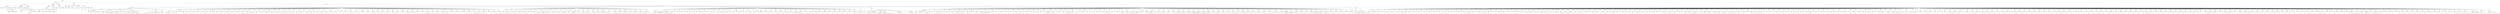 graph Tree {
	"t0" [label = "TEI"];
	"t1" [label = "teiHeader"];
	"t2" [label = "fileDesc"];
	"t3" [label = "titleStmt"];
	"t4" [label = "title"];
	"t5" [label = "title"];
	"t6" [label = "title"];
	"t7" [label = "title"];
	"t8" [label = "author"];
	"t9" [label = "idno"];
	"t10" [label = "idno"];
	"t11" [label = "persName"];
	"t12" [label = "forename"];
	"t13" [label = "nameLink"];
	"t14" [label = "surname"];
	"t15" [label = "editor"];
	"t16" [label = "publicationStmt"];
	"t17" [label = "publisher"];
	"t18" [label = "idno"];
	"t19" [label = "idno"];
	"t20" [label = "idno"];
	"t21" [label = "availability"];
	"t22" [label = "licence"];
	"t23" [label = "ab"];
	"t24" [label = "ref"];
	"t25" [label = "sourceDesc"];
	"t26" [label = "bibl"];
	"t27" [label = "name"];
	"t28" [label = "idno"];
	"t29" [label = "idno"];
	"t30" [label = "availability"];
	"t31" [label = "licence"];
	"t32" [label = "ab"];
	"t33" [label = "ref"];
	"t34" [label = "bibl"];
	"t35" [label = "date"];
	"t36" [label = "date"];
	"t37" [label = "idno"];
	"t38" [label = "profileDesc"];
	"t39" [label = "particDesc"];
	"t40" [label = "listPerson"];
	"t41" [label = "person"];
	"t42" [label = "persName"];
	"t43" [label = "person"];
	"t44" [label = "persName"];
	"t45" [label = "person"];
	"t46" [label = "persName"];
	"t47" [label = "person"];
	"t48" [label = "persName"];
	"t49" [label = "person"];
	"t50" [label = "persName"];
	"t51" [label = "textClass"];
	"t52" [label = "keywords"];
	"t53" [label = "term"];
	"t54" [label = "term"];
	"t55" [label = "classCode"];
	"t56" [label = "revisionDesc"];
	"t57" [label = "listChange"];
	"t58" [label = "change"];
	"t59" [label = "text"];
	"t60" [label = "front"];
	"t61" [label = "docTitle"];
	"t62" [label = "titlePart"];
	"t63" [label = "titlePart"];
	"t64" [label = "titlePart"];
	"t65" [label = "titlePart"];
	"t66" [label = "docDate"];
	"t67" [label = "docAuthor"];
	"t68" [label = "div"];
	"t69" [label = "div"];
	"t70" [label = "p"];
	"t71" [label = "performance"];
	"t72" [label = "ab"];
	"t73" [label = "castList"];
	"t74" [label = "head"];
	"t75" [label = "castItem"];
	"t76" [label = "role"];
	"t77" [label = "castItem"];
	"t78" [label = "role"];
	"t79" [label = "castItem"];
	"t80" [label = "role"];
	"t81" [label = "castItem"];
	"t82" [label = "role"];
	"t83" [label = "body"];
	"t84" [label = "div"];
	"t85" [label = "head"];
	"t86" [label = "div"];
	"t87" [label = "head"];
	"t88" [label = "sp"];
	"t89" [label = "speaker"];
	"t90" [label = "p"];
	"t91" [label = "s"];
	"t92" [label = "stage"];
	"t93" [label = "p"];
	"t94" [label = "s"];
	"t95" [label = "sp"];
	"t96" [label = "speaker"];
	"t97" [label = "p"];
	"t98" [label = "s"];
	"t99" [label = "sp"];
	"t100" [label = "speaker"];
	"t101" [label = "p"];
	"t102" [label = "s"];
	"t103" [label = "stage"];
	"t104" [label = "p"];
	"t105" [label = "s"];
	"t106" [label = "stage"];
	"t107" [label = "p"];
	"t108" [label = "s"];
	"t109" [label = "s"];
	"t110" [label = "s"];
	"t111" [label = "s"];
	"t112" [label = "s"];
	"t113" [label = "s"];
	"t114" [label = "s"];
	"t115" [label = "s"];
	"t116" [label = "sp"];
	"t117" [label = "speaker"];
	"t118" [label = "p"];
	"t119" [label = "s"];
	"t120" [label = "stage"];
	"t121" [label = "sp"];
	"t122" [label = "speaker"];
	"t123" [label = "p"];
	"t124" [label = "s"];
	"t125" [label = "stage"];
	"t126" [label = "p"];
	"t127" [label = "s"];
	"t128" [label = "stage"];
	"t129" [label = "p"];
	"t130" [label = "s"];
	"t131" [label = "s"];
	"t132" [label = "s"];
	"t133" [label = "s"];
	"t134" [label = "s"];
	"t135" [label = "s"];
	"t136" [label = "s"];
	"t137" [label = "s"];
	"t138" [label = "stage"];
	"t139" [label = "p"];
	"t140" [label = "s"];
	"t141" [label = "s"];
	"t142" [label = "s"];
	"t143" [label = "s"];
	"t144" [label = "s"];
	"t145" [label = "s"];
	"t146" [label = "s"];
	"t147" [label = "s"];
	"t148" [label = "s"];
	"t149" [label = "s"];
	"t150" [label = "s"];
	"t151" [label = "sp"];
	"t152" [label = "speaker"];
	"t153" [label = "p"];
	"t154" [label = "s"];
	"t155" [label = "sp"];
	"t156" [label = "speaker"];
	"t157" [label = "p"];
	"t158" [label = "s"];
	"t159" [label = "s"];
	"t160" [label = "s"];
	"t161" [label = "s"];
	"t162" [label = "s"];
	"t163" [label = "sp"];
	"t164" [label = "speaker"];
	"t165" [label = "p"];
	"t166" [label = "s"];
	"t167" [label = "stage"];
	"t168" [label = "div"];
	"t169" [label = "head"];
	"t170" [label = "sp"];
	"t171" [label = "speaker"];
	"t172" [label = "p"];
	"t173" [label = "s"];
	"t174" [label = "stage"];
	"t175" [label = "sp"];
	"t176" [label = "speaker"];
	"t177" [label = "p"];
	"t178" [label = "s"];
	"t179" [label = "s"];
	"t180" [label = "sp"];
	"t181" [label = "speaker"];
	"t182" [label = "p"];
	"t183" [label = "s"];
	"t184" [label = "s"];
	"t185" [label = "sp"];
	"t186" [label = "speaker"];
	"t187" [label = "p"];
	"t188" [label = "s"];
	"t189" [label = "stage"];
	"t190" [label = "p"];
	"t191" [label = "s"];
	"t192" [label = "sp"];
	"t193" [label = "speaker"];
	"t194" [label = "p"];
	"t195" [label = "s"];
	"t196" [label = "s"];
	"t197" [label = "sp"];
	"t198" [label = "speaker"];
	"t199" [label = "p"];
	"t200" [label = "s"];
	"t201" [label = "stage"];
	"t202" [label = "p"];
	"t203" [label = "s"];
	"t204" [label = "sp"];
	"t205" [label = "speaker"];
	"t206" [label = "p"];
	"t207" [label = "s"];
	"t208" [label = "s"];
	"t209" [label = "sp"];
	"t210" [label = "speaker"];
	"t211" [label = "p"];
	"t212" [label = "s"];
	"t213" [label = "sp"];
	"t214" [label = "speaker"];
	"t215" [label = "p"];
	"t216" [label = "s"];
	"t217" [label = "s"];
	"t218" [label = "sp"];
	"t219" [label = "speaker"];
	"t220" [label = "p"];
	"t221" [label = "s"];
	"t222" [label = "s"];
	"t223" [label = "sp"];
	"t224" [label = "speaker"];
	"t225" [label = "p"];
	"t226" [label = "s"];
	"t227" [label = "sp"];
	"t228" [label = "speaker"];
	"t229" [label = "p"];
	"t230" [label = "s"];
	"t231" [label = "s"];
	"t232" [label = "sp"];
	"t233" [label = "speaker"];
	"t234" [label = "p"];
	"t235" [label = "s"];
	"t236" [label = "s"];
	"t237" [label = "s"];
	"t238" [label = "s"];
	"t239" [label = "sp"];
	"t240" [label = "speaker"];
	"t241" [label = "p"];
	"t242" [label = "s"];
	"t243" [label = "s"];
	"t244" [label = "sp"];
	"t245" [label = "speaker"];
	"t246" [label = "p"];
	"t247" [label = "s"];
	"t248" [label = "sp"];
	"t249" [label = "speaker"];
	"t250" [label = "p"];
	"t251" [label = "s"];
	"t252" [label = "s"];
	"t253" [label = "sp"];
	"t254" [label = "speaker"];
	"t255" [label = "p"];
	"t256" [label = "s"];
	"t257" [label = "sp"];
	"t258" [label = "speaker"];
	"t259" [label = "p"];
	"t260" [label = "s"];
	"t261" [label = "s"];
	"t262" [label = "s"];
	"t263" [label = "sp"];
	"t264" [label = "speaker"];
	"t265" [label = "p"];
	"t266" [label = "s"];
	"t267" [label = "sp"];
	"t268" [label = "speaker"];
	"t269" [label = "p"];
	"t270" [label = "s"];
	"t271" [label = "s"];
	"t272" [label = "s"];
	"t273" [label = "s"];
	"t274" [label = "sp"];
	"t275" [label = "speaker"];
	"t276" [label = "p"];
	"t277" [label = "s"];
	"t278" [label = "s"];
	"t279" [label = "s"];
	"t280" [label = "sp"];
	"t281" [label = "speaker"];
	"t282" [label = "p"];
	"t283" [label = "s"];
	"t284" [label = "sp"];
	"t285" [label = "speaker"];
	"t286" [label = "p"];
	"t287" [label = "s"];
	"t288" [label = "s"];
	"t289" [label = "s"];
	"t290" [label = "sp"];
	"t291" [label = "speaker"];
	"t292" [label = "p"];
	"t293" [label = "s"];
	"t294" [label = "sp"];
	"t295" [label = "speaker"];
	"t296" [label = "p"];
	"t297" [label = "s"];
	"t298" [label = "s"];
	"t299" [label = "s"];
	"t300" [label = "sp"];
	"t301" [label = "speaker"];
	"t302" [label = "p"];
	"t303" [label = "s"];
	"t304" [label = "sp"];
	"t305" [label = "speaker"];
	"t306" [label = "p"];
	"t307" [label = "s"];
	"t308" [label = "s"];
	"t309" [label = "sp"];
	"t310" [label = "speaker"];
	"t311" [label = "p"];
	"t312" [label = "s"];
	"t313" [label = "s"];
	"t314" [label = "s"];
	"t315" [label = "sp"];
	"t316" [label = "speaker"];
	"t317" [label = "p"];
	"t318" [label = "s"];
	"t319" [label = "stage"];
	"t320" [label = "p"];
	"t321" [label = "s"];
	"t322" [label = "sp"];
	"t323" [label = "speaker"];
	"t324" [label = "p"];
	"t325" [label = "s"];
	"t326" [label = "sp"];
	"t327" [label = "speaker"];
	"t328" [label = "p"];
	"t329" [label = "s"];
	"t330" [label = "sp"];
	"t331" [label = "speaker"];
	"t332" [label = "p"];
	"t333" [label = "s"];
	"t334" [label = "sp"];
	"t335" [label = "speaker"];
	"t336" [label = "p"];
	"t337" [label = "s"];
	"t338" [label = "s"];
	"t339" [label = "s"];
	"t340" [label = "sp"];
	"t341" [label = "speaker"];
	"t342" [label = "p"];
	"t343" [label = "s"];
	"t344" [label = "stage"];
	"t345" [label = "sp"];
	"t346" [label = "speaker"];
	"t347" [label = "p"];
	"t348" [label = "s"];
	"t349" [label = "s"];
	"t350" [label = "sp"];
	"t351" [label = "speaker"];
	"t352" [label = "p"];
	"t353" [label = "s"];
	"t354" [label = "sp"];
	"t355" [label = "speaker"];
	"t356" [label = "p"];
	"t357" [label = "s"];
	"t358" [label = "s"];
	"t359" [label = "s"];
	"t360" [label = "sp"];
	"t361" [label = "speaker"];
	"t362" [label = "p"];
	"t363" [label = "s"];
	"t364" [label = "s"];
	"t365" [label = "s"];
	"t366" [label = "sp"];
	"t367" [label = "speaker"];
	"t368" [label = "p"];
	"t369" [label = "s"];
	"t370" [label = "s"];
	"t371" [label = "sp"];
	"t372" [label = "speaker"];
	"t373" [label = "p"];
	"t374" [label = "s"];
	"t375" [label = "sp"];
	"t376" [label = "speaker"];
	"t377" [label = "p"];
	"t378" [label = "s"];
	"t379" [label = "s"];
	"t380" [label = "s"];
	"t381" [label = "sp"];
	"t382" [label = "speaker"];
	"t383" [label = "p"];
	"t384" [label = "s"];
	"t385" [label = "sp"];
	"t386" [label = "speaker"];
	"t387" [label = "p"];
	"t388" [label = "s"];
	"t389" [label = "s"];
	"t390" [label = "sp"];
	"t391" [label = "speaker"];
	"t392" [label = "p"];
	"t393" [label = "s"];
	"t394" [label = "s"];
	"t395" [label = "sp"];
	"t396" [label = "speaker"];
	"t397" [label = "p"];
	"t398" [label = "s"];
	"t399" [label = "s"];
	"t400" [label = "sp"];
	"t401" [label = "speaker"];
	"t402" [label = "p"];
	"t403" [label = "s"];
	"t404" [label = "sp"];
	"t405" [label = "speaker"];
	"t406" [label = "p"];
	"t407" [label = "s"];
	"t408" [label = "s"];
	"t409" [label = "sp"];
	"t410" [label = "speaker"];
	"t411" [label = "p"];
	"t412" [label = "s"];
	"t413" [label = "s"];
	"t414" [label = "s"];
	"t415" [label = "sp"];
	"t416" [label = "speaker"];
	"t417" [label = "p"];
	"t418" [label = "s"];
	"t419" [label = "s"];
	"t420" [label = "s"];
	"t421" [label = "s"];
	"t422" [label = "sp"];
	"t423" [label = "speaker"];
	"t424" [label = "p"];
	"t425" [label = "s"];
	"t426" [label = "sp"];
	"t427" [label = "speaker"];
	"t428" [label = "p"];
	"t429" [label = "s"];
	"t430" [label = "s"];
	"t431" [label = "s"];
	"t432" [label = "s"];
	"t433" [label = "stage"];
	"t434" [label = "p"];
	"t435" [label = "s"];
	"t436" [label = "sp"];
	"t437" [label = "speaker"];
	"t438" [label = "p"];
	"t439" [label = "s"];
	"t440" [label = "sp"];
	"t441" [label = "speaker"];
	"t442" [label = "p"];
	"t443" [label = "s"];
	"t444" [label = "stage"];
	"t445" [label = "sp"];
	"t446" [label = "speaker"];
	"t447" [label = "p"];
	"t448" [label = "s"];
	"t449" [label = "sp"];
	"t450" [label = "speaker"];
	"t451" [label = "p"];
	"t452" [label = "s"];
	"t453" [label = "s"];
	"t454" [label = "sp"];
	"t455" [label = "speaker"];
	"t456" [label = "p"];
	"t457" [label = "s"];
	"t458" [label = "s"];
	"t459" [label = "s"];
	"t460" [label = "sp"];
	"t461" [label = "speaker"];
	"t462" [label = "p"];
	"t463" [label = "s"];
	"t464" [label = "s"];
	"t465" [label = "s"];
	"t466" [label = "sp"];
	"t467" [label = "speaker"];
	"t468" [label = "p"];
	"t469" [label = "s"];
	"t470" [label = "sp"];
	"t471" [label = "speaker"];
	"t472" [label = "p"];
	"t473" [label = "s"];
	"t474" [label = "sp"];
	"t475" [label = "speaker"];
	"t476" [label = "p"];
	"t477" [label = "s"];
	"t478" [label = "s"];
	"t479" [label = "sp"];
	"t480" [label = "speaker"];
	"t481" [label = "p"];
	"t482" [label = "s"];
	"t483" [label = "s"];
	"t484" [label = "div"];
	"t485" [label = "head"];
	"t486" [label = "sp"];
	"t487" [label = "speaker"];
	"t488" [label = "p"];
	"t489" [label = "s"];
	"t490" [label = "s"];
	"t491" [label = "s"];
	"t492" [label = "sp"];
	"t493" [label = "speaker"];
	"t494" [label = "p"];
	"t495" [label = "s"];
	"t496" [label = "s"];
	"t497" [label = "sp"];
	"t498" [label = "speaker"];
	"t499" [label = "p"];
	"t500" [label = "s"];
	"t501" [label = "s"];
	"t502" [label = "sp"];
	"t503" [label = "speaker"];
	"t504" [label = "p"];
	"t505" [label = "s"];
	"t506" [label = "s"];
	"t507" [label = "sp"];
	"t508" [label = "speaker"];
	"t509" [label = "p"];
	"t510" [label = "s"];
	"t511" [label = "s"];
	"t512" [label = "sp"];
	"t513" [label = "speaker"];
	"t514" [label = "p"];
	"t515" [label = "s"];
	"t516" [label = "sp"];
	"t517" [label = "speaker"];
	"t518" [label = "p"];
	"t519" [label = "s"];
	"t520" [label = "sp"];
	"t521" [label = "speaker"];
	"t522" [label = "p"];
	"t523" [label = "s"];
	"t524" [label = "sp"];
	"t525" [label = "speaker"];
	"t526" [label = "p"];
	"t527" [label = "s"];
	"t528" [label = "s"];
	"t529" [label = "s"];
	"t530" [label = "s"];
	"t531" [label = "s"];
	"t532" [label = "s"];
	"t533" [label = "sp"];
	"t534" [label = "speaker"];
	"t535" [label = "p"];
	"t536" [label = "s"];
	"t537" [label = "sp"];
	"t538" [label = "speaker"];
	"t539" [label = "p"];
	"t540" [label = "s"];
	"t541" [label = "s"];
	"t542" [label = "s"];
	"t543" [label = "sp"];
	"t544" [label = "speaker"];
	"t545" [label = "p"];
	"t546" [label = "s"];
	"t547" [label = "sp"];
	"t548" [label = "speaker"];
	"t549" [label = "p"];
	"t550" [label = "s"];
	"t551" [label = "s"];
	"t552" [label = "s"];
	"t553" [label = "s"];
	"t554" [label = "sp"];
	"t555" [label = "speaker"];
	"t556" [label = "p"];
	"t557" [label = "s"];
	"t558" [label = "sp"];
	"t559" [label = "speaker"];
	"t560" [label = "p"];
	"t561" [label = "s"];
	"t562" [label = "s"];
	"t563" [label = "s"];
	"t564" [label = "s"];
	"t565" [label = "s"];
	"t566" [label = "sp"];
	"t567" [label = "speaker"];
	"t568" [label = "p"];
	"t569" [label = "s"];
	"t570" [label = "sp"];
	"t571" [label = "speaker"];
	"t572" [label = "p"];
	"t573" [label = "s"];
	"t574" [label = "s"];
	"t575" [label = "s"];
	"t576" [label = "s"];
	"t577" [label = "s"];
	"t578" [label = "sp"];
	"t579" [label = "speaker"];
	"t580" [label = "p"];
	"t581" [label = "s"];
	"t582" [label = "sp"];
	"t583" [label = "speaker"];
	"t584" [label = "p"];
	"t585" [label = "s"];
	"t586" [label = "s"];
	"t587" [label = "s"];
	"t588" [label = "sp"];
	"t589" [label = "speaker"];
	"t590" [label = "p"];
	"t591" [label = "s"];
	"t592" [label = "sp"];
	"t593" [label = "speaker"];
	"t594" [label = "p"];
	"t595" [label = "s"];
	"t596" [label = "s"];
	"t597" [label = "s"];
	"t598" [label = "s"];
	"t599" [label = "s"];
	"t600" [label = "s"];
	"t601" [label = "sp"];
	"t602" [label = "speaker"];
	"t603" [label = "p"];
	"t604" [label = "s"];
	"t605" [label = "s"];
	"t606" [label = "s"];
	"t607" [label = "sp"];
	"t608" [label = "speaker"];
	"t609" [label = "p"];
	"t610" [label = "s"];
	"t611" [label = "s"];
	"t612" [label = "sp"];
	"t613" [label = "speaker"];
	"t614" [label = "p"];
	"t615" [label = "s"];
	"t616" [label = "s"];
	"t617" [label = "s"];
	"t618" [label = "sp"];
	"t619" [label = "speaker"];
	"t620" [label = "p"];
	"t621" [label = "s"];
	"t622" [label = "s"];
	"t623" [label = "sp"];
	"t624" [label = "speaker"];
	"t625" [label = "p"];
	"t626" [label = "s"];
	"t627" [label = "s"];
	"t628" [label = "sp"];
	"t629" [label = "speaker"];
	"t630" [label = "p"];
	"t631" [label = "s"];
	"t632" [label = "s"];
	"t633" [label = "sp"];
	"t634" [label = "speaker"];
	"t635" [label = "p"];
	"t636" [label = "s"];
	"t637" [label = "s"];
	"t638" [label = "s"];
	"t639" [label = "s"];
	"t640" [label = "s"];
	"t641" [label = "sp"];
	"t642" [label = "speaker"];
	"t643" [label = "p"];
	"t644" [label = "s"];
	"t645" [label = "sp"];
	"t646" [label = "speaker"];
	"t647" [label = "p"];
	"t648" [label = "s"];
	"t649" [label = "s"];
	"t650" [label = "s"];
	"t651" [label = "s"];
	"t652" [label = "s"];
	"t653" [label = "s"];
	"t654" [label = "s"];
	"t655" [label = "s"];
	"t656" [label = "s"];
	"t657" [label = "stage"];
	"t658" [label = "div"];
	"t659" [label = "head"];
	"t660" [label = "sp"];
	"t661" [label = "speaker"];
	"t662" [label = "p"];
	"t663" [label = "s"];
	"t664" [label = "s"];
	"t665" [label = "sp"];
	"t666" [label = "speaker"];
	"t667" [label = "p"];
	"t668" [label = "s"];
	"t669" [label = "sp"];
	"t670" [label = "speaker"];
	"t671" [label = "p"];
	"t672" [label = "s"];
	"t673" [label = "sp"];
	"t674" [label = "speaker"];
	"t675" [label = "p"];
	"t676" [label = "s"];
	"t677" [label = "sp"];
	"t678" [label = "speaker"];
	"t679" [label = "p"];
	"t680" [label = "s"];
	"t681" [label = "sp"];
	"t682" [label = "speaker"];
	"t683" [label = "p"];
	"t684" [label = "s"];
	"t685" [label = "sp"];
	"t686" [label = "speaker"];
	"t687" [label = "p"];
	"t688" [label = "s"];
	"t689" [label = "sp"];
	"t690" [label = "speaker"];
	"t691" [label = "p"];
	"t692" [label = "s"];
	"t693" [label = "sp"];
	"t694" [label = "speaker"];
	"t695" [label = "p"];
	"t696" [label = "s"];
	"t697" [label = "s"];
	"t698" [label = "sp"];
	"t699" [label = "speaker"];
	"t700" [label = "p"];
	"t701" [label = "s"];
	"t702" [label = "sp"];
	"t703" [label = "speaker"];
	"t704" [label = "p"];
	"t705" [label = "s"];
	"t706" [label = "sp"];
	"t707" [label = "speaker"];
	"t708" [label = "p"];
	"t709" [label = "s"];
	"t710" [label = "s"];
	"t711" [label = "sp"];
	"t712" [label = "speaker"];
	"t713" [label = "p"];
	"t714" [label = "s"];
	"t715" [label = "s"];
	"t716" [label = "sp"];
	"t717" [label = "speaker"];
	"t718" [label = "p"];
	"t719" [label = "s"];
	"t720" [label = "sp"];
	"t721" [label = "speaker"];
	"t722" [label = "p"];
	"t723" [label = "s"];
	"t724" [label = "stage"];
	"t725" [label = "p"];
	"t726" [label = "s"];
	"t727" [label = "sp"];
	"t728" [label = "speaker"];
	"t729" [label = "p"];
	"t730" [label = "s"];
	"t731" [label = "sp"];
	"t732" [label = "speaker"];
	"t733" [label = "p"];
	"t734" [label = "s"];
	"t735" [label = "s"];
	"t736" [label = "s"];
	"t737" [label = "sp"];
	"t738" [label = "speaker"];
	"t739" [label = "p"];
	"t740" [label = "s"];
	"t741" [label = "sp"];
	"t742" [label = "speaker"];
	"t743" [label = "p"];
	"t744" [label = "s"];
	"t745" [label = "sp"];
	"t746" [label = "speaker"];
	"t747" [label = "p"];
	"t748" [label = "s"];
	"t749" [label = "sp"];
	"t750" [label = "speaker"];
	"t751" [label = "p"];
	"t752" [label = "s"];
	"t753" [label = "s"];
	"t754" [label = "sp"];
	"t755" [label = "speaker"];
	"t756" [label = "p"];
	"t757" [label = "s"];
	"t758" [label = "sp"];
	"t759" [label = "speaker"];
	"t760" [label = "p"];
	"t761" [label = "s"];
	"t762" [label = "s"];
	"t763" [label = "sp"];
	"t764" [label = "speaker"];
	"t765" [label = "p"];
	"t766" [label = "s"];
	"t767" [label = "s"];
	"t768" [label = "sp"];
	"t769" [label = "speaker"];
	"t770" [label = "p"];
	"t771" [label = "s"];
	"t772" [label = "s"];
	"t773" [label = "sp"];
	"t774" [label = "speaker"];
	"t775" [label = "p"];
	"t776" [label = "s"];
	"t777" [label = "sp"];
	"t778" [label = "speaker"];
	"t779" [label = "p"];
	"t780" [label = "s"];
	"t781" [label = "s"];
	"t782" [label = "s"];
	"t783" [label = "s"];
	"t784" [label = "s"];
	"t785" [label = "sp"];
	"t786" [label = "speaker"];
	"t787" [label = "p"];
	"t788" [label = "s"];
	"t789" [label = "sp"];
	"t790" [label = "speaker"];
	"t791" [label = "p"];
	"t792" [label = "s"];
	"t793" [label = "s"];
	"t794" [label = "sp"];
	"t795" [label = "speaker"];
	"t796" [label = "p"];
	"t797" [label = "s"];
	"t798" [label = "stage"];
	"t799" [label = "p"];
	"t800" [label = "s"];
	"t801" [label = "s"];
	"t802" [label = "sp"];
	"t803" [label = "speaker"];
	"t804" [label = "p"];
	"t805" [label = "s"];
	"t806" [label = "sp"];
	"t807" [label = "speaker"];
	"t808" [label = "p"];
	"t809" [label = "s"];
	"t810" [label = "s"];
	"t811" [label = "sp"];
	"t812" [label = "speaker"];
	"t813" [label = "p"];
	"t814" [label = "s"];
	"t815" [label = "sp"];
	"t816" [label = "speaker"];
	"t817" [label = "p"];
	"t818" [label = "s"];
	"t819" [label = "sp"];
	"t820" [label = "speaker"];
	"t821" [label = "p"];
	"t822" [label = "s"];
	"t823" [label = "sp"];
	"t824" [label = "speaker"];
	"t825" [label = "p"];
	"t826" [label = "s"];
	"t827" [label = "sp"];
	"t828" [label = "speaker"];
	"t829" [label = "p"];
	"t830" [label = "s"];
	"t831" [label = "sp"];
	"t832" [label = "speaker"];
	"t833" [label = "p"];
	"t834" [label = "s"];
	"t835" [label = "s"];
	"t836" [label = "sp"];
	"t837" [label = "speaker"];
	"t838" [label = "p"];
	"t839" [label = "s"];
	"t840" [label = "s"];
	"t841" [label = "s"];
	"t842" [label = "s"];
	"t843" [label = "stage"];
	"t844" [label = "div"];
	"t845" [label = "head"];
	"t846" [label = "sp"];
	"t847" [label = "speaker"];
	"t848" [label = "p"];
	"t849" [label = "s"];
	"t850" [label = "stage"];
	"t851" [label = "p"];
	"t852" [label = "s"];
	"t853" [label = "s"];
	"t854" [label = "s"];
	"t855" [label = "stage"];
	"t856" [label = "p"];
	"t857" [label = "s"];
	"t858" [label = "s"];
	"t859" [label = "s"];
	"t860" [label = "s"];
	"t861" [label = "s"];
	"t862" [label = "s"];
	"t863" [label = "s"];
	"t864" [label = "s"];
	"t865" [label = "s"];
	"t866" [label = "s"];
	"t867" [label = "s"];
	"t868" [label = "stage"];
	"t869" [label = "p"];
	"t870" [label = "s"];
	"t871" [label = "s"];
	"t872" [label = "s"];
	"t873" [label = "s"];
	"t874" [label = "s"];
	"t875" [label = "s"];
	"t876" [label = "stage"];
	"t877" [label = "p"];
	"t878" [label = "s"];
	"t879" [label = "s"];
	"t880" [label = "s"];
	"t881" [label = "s"];
	"t882" [label = "s"];
	"t883" [label = "s"];
	"t884" [label = "stage"];
	"t885" [label = "div"];
	"t886" [label = "head"];
	"t887" [label = "sp"];
	"t888" [label = "speaker"];
	"t889" [label = "p"];
	"t890" [label = "s"];
	"t891" [label = "s"];
	"t892" [label = "s"];
	"t893" [label = "stage"];
	"t894" [label = "p"];
	"t895" [label = "s"];
	"t896" [label = "stage"];
	"t897" [label = "p"];
	"t898" [label = "s"];
	"t899" [label = "s"];
	"t900" [label = "s"];
	"t901" [label = "stage"];
	"t902" [label = "sp"];
	"t903" [label = "speaker"];
	"t904" [label = "p"];
	"t905" [label = "s"];
	"t906" [label = "sp"];
	"t907" [label = "speaker"];
	"t908" [label = "p"];
	"t909" [label = "s"];
	"t910" [label = "s"];
	"t911" [label = "s"];
	"t912" [label = "s"];
	"t913" [label = "sp"];
	"t914" [label = "speaker"];
	"t915" [label = "p"];
	"t916" [label = "s"];
	"t917" [label = "sp"];
	"t918" [label = "speaker"];
	"t919" [label = "p"];
	"t920" [label = "s"];
	"t921" [label = "sp"];
	"t922" [label = "speaker"];
	"t923" [label = "p"];
	"t924" [label = "s"];
	"t925" [label = "s"];
	"t926" [label = "sp"];
	"t927" [label = "speaker"];
	"t928" [label = "p"];
	"t929" [label = "s"];
	"t930" [label = "s"];
	"t931" [label = "s"];
	"t932" [label = "s"];
	"t933" [label = "sp"];
	"t934" [label = "speaker"];
	"t935" [label = "p"];
	"t936" [label = "s"];
	"t937" [label = "sp"];
	"t938" [label = "speaker"];
	"t939" [label = "p"];
	"t940" [label = "s"];
	"t941" [label = "s"];
	"t942" [label = "s"];
	"t943" [label = "stage"];
	"t944" [label = "p"];
	"t945" [label = "s"];
	"t946" [label = "sp"];
	"t947" [label = "speaker"];
	"t948" [label = "p"];
	"t949" [label = "s"];
	"t950" [label = "sp"];
	"t951" [label = "speaker"];
	"t952" [label = "p"];
	"t953" [label = "s"];
	"t954" [label = "s"];
	"t955" [label = "s"];
	"t956" [label = "s"];
	"t957" [label = "s"];
	"t958" [label = "s"];
	"t959" [label = "s"];
	"t960" [label = "s"];
	"t961" [label = "stage"];
	"t962" [label = "sp"];
	"t963" [label = "speaker"];
	"t964" [label = "p"];
	"t965" [label = "s"];
	"t966" [label = "stage"];
	"t967" [label = "sp"];
	"t968" [label = "speaker"];
	"t969" [label = "p"];
	"t970" [label = "s"];
	"t971" [label = "sp"];
	"t972" [label = "speaker"];
	"t973" [label = "p"];
	"t974" [label = "s"];
	"t975" [label = "sp"];
	"t976" [label = "speaker"];
	"t977" [label = "p"];
	"t978" [label = "s"];
	"t979" [label = "sp"];
	"t980" [label = "speaker"];
	"t981" [label = "p"];
	"t982" [label = "s"];
	"t983" [label = "sp"];
	"t984" [label = "speaker"];
	"t985" [label = "p"];
	"t986" [label = "s"];
	"t987" [label = "s"];
	"t988" [label = "s"];
	"t989" [label = "sp"];
	"t990" [label = "speaker"];
	"t991" [label = "p"];
	"t992" [label = "s"];
	"t993" [label = "sp"];
	"t994" [label = "speaker"];
	"t995" [label = "p"];
	"t996" [label = "s"];
	"t997" [label = "s"];
	"t998" [label = "sp"];
	"t999" [label = "speaker"];
	"t1000" [label = "p"];
	"t1001" [label = "s"];
	"t1002" [label = "sp"];
	"t1003" [label = "speaker"];
	"t1004" [label = "p"];
	"t1005" [label = "s"];
	"t1006" [label = "s"];
	"t1007" [label = "sp"];
	"t1008" [label = "speaker"];
	"t1009" [label = "p"];
	"t1010" [label = "s"];
	"t1011" [label = "stage"];
	"t1012" [label = "sp"];
	"t1013" [label = "speaker"];
	"t1014" [label = "p"];
	"t1015" [label = "s"];
	"t1016" [label = "s"];
	"t1017" [label = "s"];
	"t1018" [label = "s"];
	"t1019" [label = "s"];
	"t1020" [label = "sp"];
	"t1021" [label = "speaker"];
	"t1022" [label = "p"];
	"t1023" [label = "s"];
	"t1024" [label = "sp"];
	"t1025" [label = "speaker"];
	"t1026" [label = "p"];
	"t1027" [label = "s"];
	"t1028" [label = "sp"];
	"t1029" [label = "speaker"];
	"t1030" [label = "p"];
	"t1031" [label = "s"];
	"t1032" [label = "sp"];
	"t1033" [label = "speaker"];
	"t1034" [label = "p"];
	"t1035" [label = "s"];
	"t1036" [label = "s"];
	"t1037" [label = "s"];
	"t1038" [label = "s"];
	"t1039" [label = "stage"];
	"t1040" [label = "p"];
	"t1041" [label = "s"];
	"t1042" [label = "s"];
	"t1043" [label = "sp"];
	"t1044" [label = "speaker"];
	"t1045" [label = "p"];
	"t1046" [label = "s"];
	"t1047" [label = "sp"];
	"t1048" [label = "speaker"];
	"t1049" [label = "p"];
	"t1050" [label = "s"];
	"t1051" [label = "sp"];
	"t1052" [label = "speaker"];
	"t1053" [label = "p"];
	"t1054" [label = "s"];
	"t1055" [label = "sp"];
	"t1056" [label = "speaker"];
	"t1057" [label = "p"];
	"t1058" [label = "s"];
	"t1059" [label = "sp"];
	"t1060" [label = "speaker"];
	"t1061" [label = "p"];
	"t1062" [label = "s"];
	"t1063" [label = "sp"];
	"t1064" [label = "speaker"];
	"t1065" [label = "p"];
	"t1066" [label = "s"];
	"t1067" [label = "s"];
	"t1068" [label = "sp"];
	"t1069" [label = "speaker"];
	"t1070" [label = "p"];
	"t1071" [label = "s"];
	"t1072" [label = "s"];
	"t1073" [label = "sp"];
	"t1074" [label = "speaker"];
	"t1075" [label = "p"];
	"t1076" [label = "s"];
	"t1077" [label = "sp"];
	"t1078" [label = "speaker"];
	"t1079" [label = "p"];
	"t1080" [label = "s"];
	"t1081" [label = "sp"];
	"t1082" [label = "speaker"];
	"t1083" [label = "p"];
	"t1084" [label = "s"];
	"t1085" [label = "s"];
	"t1086" [label = "stage"];
	"t1087" [label = "p"];
	"t1088" [label = "s"];
	"t1089" [label = "s"];
	"t1090" [label = "sp"];
	"t1091" [label = "speaker"];
	"t1092" [label = "p"];
	"t1093" [label = "s"];
	"t1094" [label = "sp"];
	"t1095" [label = "speaker"];
	"t1096" [label = "p"];
	"t1097" [label = "s"];
	"t1098" [label = "s"];
	"t1099" [label = "s"];
	"t1100" [label = "s"];
	"t1101" [label = "s"];
	"t1102" [label = "s"];
	"t1103" [label = "sp"];
	"t1104" [label = "speaker"];
	"t1105" [label = "p"];
	"t1106" [label = "s"];
	"t1107" [label = "sp"];
	"t1108" [label = "speaker"];
	"t1109" [label = "p"];
	"t1110" [label = "s"];
	"t1111" [label = "s"];
	"t1112" [label = "s"];
	"t1113" [label = "s"];
	"t1114" [label = "s"];
	"t1115" [label = "s"];
	"t1116" [label = "sp"];
	"t1117" [label = "speaker"];
	"t1118" [label = "p"];
	"t1119" [label = "s"];
	"t1120" [label = "stage"];
	"t1121" [label = "sp"];
	"t1122" [label = "speaker"];
	"t1123" [label = "p"];
	"t1124" [label = "s"];
	"t1125" [label = "s"];
	"t1126" [label = "s"];
	"t1127" [label = "s"];
	"t1128" [label = "sp"];
	"t1129" [label = "speaker"];
	"t1130" [label = "p"];
	"t1131" [label = "s"];
	"t1132" [label = "s"];
	"t1133" [label = "sp"];
	"t1134" [label = "speaker"];
	"t1135" [label = "p"];
	"t1136" [label = "s"];
	"t1137" [label = "s"];
	"t1138" [label = "sp"];
	"t1139" [label = "speaker"];
	"t1140" [label = "p"];
	"t1141" [label = "s"];
	"t1142" [label = "sp"];
	"t1143" [label = "speaker"];
	"t1144" [label = "p"];
	"t1145" [label = "s"];
	"t1146" [label = "s"];
	"t1147" [label = "s"];
	"t1148" [label = "sp"];
	"t1149" [label = "speaker"];
	"t1150" [label = "p"];
	"t1151" [label = "s"];
	"t1152" [label = "s"];
	"t1153" [label = "sp"];
	"t1154" [label = "speaker"];
	"t1155" [label = "p"];
	"t1156" [label = "s"];
	"t1157" [label = "sp"];
	"t1158" [label = "speaker"];
	"t1159" [label = "p"];
	"t1160" [label = "s"];
	"t1161" [label = "s"];
	"t1162" [label = "sp"];
	"t1163" [label = "speaker"];
	"t1164" [label = "p"];
	"t1165" [label = "s"];
	"t1166" [label = "s"];
	"t1167" [label = "s"];
	"t1168" [label = "s"];
	"t1169" [label = "sp"];
	"t1170" [label = "speaker"];
	"t1171" [label = "p"];
	"t1172" [label = "s"];
	"t1173" [label = "sp"];
	"t1174" [label = "speaker"];
	"t1175" [label = "p"];
	"t1176" [label = "s"];
	"t1177" [label = "s"];
	"t1178" [label = "s"];
	"t1179" [label = "s"];
	"t1180" [label = "s"];
	"t1181" [label = "s"];
	"t1182" [label = "sp"];
	"t1183" [label = "speaker"];
	"t1184" [label = "p"];
	"t1185" [label = "s"];
	"t1186" [label = "s"];
	"t1187" [label = "s"];
	"t1188" [label = "s"];
	"t1189" [label = "s"];
	"t1190" [label = "sp"];
	"t1191" [label = "speaker"];
	"t1192" [label = "p"];
	"t1193" [label = "s"];
	"t1194" [label = "sp"];
	"t1195" [label = "speaker"];
	"t1196" [label = "p"];
	"t1197" [label = "s"];
	"t1198" [label = "s"];
	"t1199" [label = "sp"];
	"t1200" [label = "speaker"];
	"t1201" [label = "p"];
	"t1202" [label = "s"];
	"t1203" [label = "s"];
	"t1204" [label = "sp"];
	"t1205" [label = "speaker"];
	"t1206" [label = "p"];
	"t1207" [label = "s"];
	"t1208" [label = "s"];
	"t1209" [label = "s"];
	"t1210" [label = "s"];
	"t1211" [label = "sp"];
	"t1212" [label = "speaker"];
	"t1213" [label = "p"];
	"t1214" [label = "s"];
	"t1215" [label = "sp"];
	"t1216" [label = "speaker"];
	"t1217" [label = "p"];
	"t1218" [label = "s"];
	"t1219" [label = "s"];
	"t1220" [label = "s"];
	"t1221" [label = "s"];
	"t1222" [label = "sp"];
	"t1223" [label = "speaker"];
	"t1224" [label = "p"];
	"t1225" [label = "s"];
	"t1226" [label = "s"];
	"t1227" [label = "s"];
	"t1228" [label = "sp"];
	"t1229" [label = "speaker"];
	"t1230" [label = "p"];
	"t1231" [label = "s"];
	"t1232" [label = "s"];
	"t1233" [label = "sp"];
	"t1234" [label = "speaker"];
	"t1235" [label = "p"];
	"t1236" [label = "s"];
	"t1237" [label = "s"];
	"t1238" [label = "s"];
	"t1239" [label = "s"];
	"t1240" [label = "sp"];
	"t1241" [label = "speaker"];
	"t1242" [label = "p"];
	"t1243" [label = "s"];
	"t1244" [label = "sp"];
	"t1245" [label = "speaker"];
	"t1246" [label = "p"];
	"t1247" [label = "s"];
	"t1248" [label = "s"];
	"t1249" [label = "s"];
	"t1250" [label = "s"];
	"t1251" [label = "s"];
	"t1252" [label = "sp"];
	"t1253" [label = "speaker"];
	"t1254" [label = "p"];
	"t1255" [label = "s"];
	"t1256" [label = "s"];
	"t1257" [label = "sp"];
	"t1258" [label = "speaker"];
	"t1259" [label = "p"];
	"t1260" [label = "s"];
	"t1261" [label = "s"];
	"t1262" [label = "s"];
	"t1263" [label = "s"];
	"t1264" [label = "s"];
	"t1265" [label = "s"];
	"t1266" [label = "s"];
	"t1267" [label = "sp"];
	"t1268" [label = "speaker"];
	"t1269" [label = "p"];
	"t1270" [label = "s"];
	"t1271" [label = "sp"];
	"t1272" [label = "speaker"];
	"t1273" [label = "p"];
	"t1274" [label = "s"];
	"t1275" [label = "sp"];
	"t1276" [label = "speaker"];
	"t1277" [label = "p"];
	"t1278" [label = "s"];
	"t1279" [label = "s"];
	"t1280" [label = "sp"];
	"t1281" [label = "speaker"];
	"t1282" [label = "p"];
	"t1283" [label = "s"];
	"t1284" [label = "s"];
	"t1285" [label = "sp"];
	"t1286" [label = "speaker"];
	"t1287" [label = "p"];
	"t1288" [label = "s"];
	"t1289" [label = "sp"];
	"t1290" [label = "speaker"];
	"t1291" [label = "p"];
	"t1292" [label = "s"];
	"t1293" [label = "s"];
	"t1294" [label = "s"];
	"t1295" [label = "s"];
	"t1296" [label = "s"];
	"t1297" [label = "s"];
	"t1298" [label = "s"];
	"t1299" [label = "sp"];
	"t1300" [label = "speaker"];
	"t1301" [label = "p"];
	"t1302" [label = "s"];
	"t1303" [label = "sp"];
	"t1304" [label = "speaker"];
	"t1305" [label = "p"];
	"t1306" [label = "s"];
	"t1307" [label = "s"];
	"t1308" [label = "sp"];
	"t1309" [label = "speaker"];
	"t1310" [label = "p"];
	"t1311" [label = "s"];
	"t1312" [label = "sp"];
	"t1313" [label = "speaker"];
	"t1314" [label = "p"];
	"t1315" [label = "s"];
	"t1316" [label = "s"];
	"t1317" [label = "sp"];
	"t1318" [label = "speaker"];
	"t1319" [label = "p"];
	"t1320" [label = "s"];
	"t1321" [label = "sp"];
	"t1322" [label = "speaker"];
	"t1323" [label = "p"];
	"t1324" [label = "s"];
	"t1325" [label = "s"];
	"t1326" [label = "sp"];
	"t1327" [label = "speaker"];
	"t1328" [label = "p"];
	"t1329" [label = "s"];
	"t1330" [label = "sp"];
	"t1331" [label = "speaker"];
	"t1332" [label = "p"];
	"t1333" [label = "s"];
	"t1334" [label = "stage"];
	"t1335" [label = "div"];
	"t1336" [label = "head"];
	"t1337" [label = "sp"];
	"t1338" [label = "speaker"];
	"t1339" [label = "p"];
	"t1340" [label = "s"];
	"t1341" [label = "s"];
	"t1342" [label = "s"];
	"t1343" [label = "s"];
	"t1344" [label = "s"];
	"t1345" [label = "s"];
	"t1346" [label = "s"];
	"t1347" [label = "s"];
	"t1348" [label = "s"];
	"t1349" [label = "stage"];
	"t1350" [label = "p"];
	"t1351" [label = "s"];
	"t1352" [label = "div"];
	"t1353" [label = "head"];
	"t1354" [label = "sp"];
	"t1355" [label = "speaker"];
	"t1356" [label = "p"];
	"t1357" [label = "s"];
	"t1358" [label = "s"];
	"t1359" [label = "sp"];
	"t1360" [label = "speaker"];
	"t1361" [label = "p"];
	"t1362" [label = "s"];
	"t1363" [label = "s"];
	"t1364" [label = "stage"];
	"t1365" [label = "sp"];
	"t1366" [label = "speaker"];
	"t1367" [label = "p"];
	"t1368" [label = "s"];
	"t1369" [label = "sp"];
	"t1370" [label = "speaker"];
	"t1371" [label = "p"];
	"t1372" [label = "s"];
	"t1373" [label = "s"];
	"t1374" [label = "sp"];
	"t1375" [label = "speaker"];
	"t1376" [label = "p"];
	"t1377" [label = "s"];
	"t1378" [label = "s"];
	"t1379" [label = "sp"];
	"t1380" [label = "speaker"];
	"t1381" [label = "p"];
	"t1382" [label = "s"];
	"t1383" [label = "sp"];
	"t1384" [label = "speaker"];
	"t1385" [label = "p"];
	"t1386" [label = "s"];
	"t1387" [label = "s"];
	"t1388" [label = "stage"];
	"t1389" [label = "sp"];
	"t1390" [label = "speaker"];
	"t1391" [label = "p"];
	"t1392" [label = "s"];
	"t1393" [label = "sp"];
	"t1394" [label = "speaker"];
	"t1395" [label = "p"];
	"t1396" [label = "s"];
	"t1397" [label = "sp"];
	"t1398" [label = "speaker"];
	"t1399" [label = "p"];
	"t1400" [label = "s"];
	"t1401" [label = "sp"];
	"t1402" [label = "speaker"];
	"t1403" [label = "p"];
	"t1404" [label = "s"];
	"t1405" [label = "sp"];
	"t1406" [label = "speaker"];
	"t1407" [label = "p"];
	"t1408" [label = "s"];
	"t1409" [label = "sp"];
	"t1410" [label = "speaker"];
	"t1411" [label = "p"];
	"t1412" [label = "s"];
	"t1413" [label = "sp"];
	"t1414" [label = "speaker"];
	"t1415" [label = "p"];
	"t1416" [label = "s"];
	"t1417" [label = "sp"];
	"t1418" [label = "speaker"];
	"t1419" [label = "p"];
	"t1420" [label = "s"];
	"t1421" [label = "s"];
	"t1422" [label = "sp"];
	"t1423" [label = "speaker"];
	"t1424" [label = "p"];
	"t1425" [label = "s"];
	"t1426" [label = "sp"];
	"t1427" [label = "speaker"];
	"t1428" [label = "p"];
	"t1429" [label = "s"];
	"t1430" [label = "sp"];
	"t1431" [label = "speaker"];
	"t1432" [label = "p"];
	"t1433" [label = "s"];
	"t1434" [label = "sp"];
	"t1435" [label = "speaker"];
	"t1436" [label = "p"];
	"t1437" [label = "s"];
	"t1438" [label = "s"];
	"t1439" [label = "s"];
	"t1440" [label = "sp"];
	"t1441" [label = "speaker"];
	"t1442" [label = "p"];
	"t1443" [label = "s"];
	"t1444" [label = "s"];
	"t1445" [label = "sp"];
	"t1446" [label = "speaker"];
	"t1447" [label = "p"];
	"t1448" [label = "s"];
	"t1449" [label = "sp"];
	"t1450" [label = "speaker"];
	"t1451" [label = "p"];
	"t1452" [label = "s"];
	"t1453" [label = "s"];
	"t1454" [label = "sp"];
	"t1455" [label = "speaker"];
	"t1456" [label = "p"];
	"t1457" [label = "s"];
	"t1458" [label = "s"];
	"t1459" [label = "s"];
	"t1460" [label = "sp"];
	"t1461" [label = "speaker"];
	"t1462" [label = "p"];
	"t1463" [label = "s"];
	"t1464" [label = "sp"];
	"t1465" [label = "speaker"];
	"t1466" [label = "p"];
	"t1467" [label = "s"];
	"t1468" [label = "sp"];
	"t1469" [label = "speaker"];
	"t1470" [label = "p"];
	"t1471" [label = "s"];
	"t1472" [label = "sp"];
	"t1473" [label = "speaker"];
	"t1474" [label = "p"];
	"t1475" [label = "s"];
	"t1476" [label = "sp"];
	"t1477" [label = "speaker"];
	"t1478" [label = "p"];
	"t1479" [label = "s"];
	"t1480" [label = "sp"];
	"t1481" [label = "speaker"];
	"t1482" [label = "p"];
	"t1483" [label = "s"];
	"t1484" [label = "s"];
	"t1485" [label = "sp"];
	"t1486" [label = "speaker"];
	"t1487" [label = "p"];
	"t1488" [label = "s"];
	"t1489" [label = "stage"];
	"t1490" [label = "sp"];
	"t1491" [label = "speaker"];
	"t1492" [label = "p"];
	"t1493" [label = "s"];
	"t1494" [label = "s"];
	"t1495" [label = "sp"];
	"t1496" [label = "speaker"];
	"t1497" [label = "p"];
	"t1498" [label = "s"];
	"t1499" [label = "sp"];
	"t1500" [label = "speaker"];
	"t1501" [label = "p"];
	"t1502" [label = "s"];
	"t1503" [label = "sp"];
	"t1504" [label = "speaker"];
	"t1505" [label = "p"];
	"t1506" [label = "s"];
	"t1507" [label = "s"];
	"t1508" [label = "s"];
	"t1509" [label = "sp"];
	"t1510" [label = "speaker"];
	"t1511" [label = "p"];
	"t1512" [label = "s"];
	"t1513" [label = "s"];
	"t1514" [label = "sp"];
	"t1515" [label = "speaker"];
	"t1516" [label = "p"];
	"t1517" [label = "s"];
	"t1518" [label = "sp"];
	"t1519" [label = "speaker"];
	"t1520" [label = "p"];
	"t1521" [label = "s"];
	"t1522" [label = "s"];
	"t1523" [label = "sp"];
	"t1524" [label = "speaker"];
	"t1525" [label = "p"];
	"t1526" [label = "s"];
	"t1527" [label = "s"];
	"t1528" [label = "sp"];
	"t1529" [label = "speaker"];
	"t1530" [label = "p"];
	"t1531" [label = "s"];
	"t1532" [label = "s"];
	"t1533" [label = "s"];
	"t1534" [label = "s"];
	"t1535" [label = "sp"];
	"t1536" [label = "speaker"];
	"t1537" [label = "p"];
	"t1538" [label = "s"];
	"t1539" [label = "sp"];
	"t1540" [label = "speaker"];
	"t1541" [label = "p"];
	"t1542" [label = "s"];
	"t1543" [label = "s"];
	"t1544" [label = "sp"];
	"t1545" [label = "speaker"];
	"t1546" [label = "p"];
	"t1547" [label = "s"];
	"t1548" [label = "sp"];
	"t1549" [label = "speaker"];
	"t1550" [label = "p"];
	"t1551" [label = "s"];
	"t1552" [label = "stage"];
	"t1553" [label = "sp"];
	"t1554" [label = "speaker"];
	"t1555" [label = "p"];
	"t1556" [label = "s"];
	"t1557" [label = "s"];
	"t1558" [label = "sp"];
	"t1559" [label = "speaker"];
	"t1560" [label = "p"];
	"t1561" [label = "s"];
	"t1562" [label = "sp"];
	"t1563" [label = "speaker"];
	"t1564" [label = "p"];
	"t1565" [label = "s"];
	"t1566" [label = "s"];
	"t1567" [label = "sp"];
	"t1568" [label = "speaker"];
	"t1569" [label = "p"];
	"t1570" [label = "s"];
	"t1571" [label = "sp"];
	"t1572" [label = "speaker"];
	"t1573" [label = "p"];
	"t1574" [label = "s"];
	"t1575" [label = "s"];
	"t1576" [label = "sp"];
	"t1577" [label = "speaker"];
	"t1578" [label = "p"];
	"t1579" [label = "s"];
	"t1580" [label = "sp"];
	"t1581" [label = "speaker"];
	"t1582" [label = "p"];
	"t1583" [label = "s"];
	"t1584" [label = "sp"];
	"t1585" [label = "speaker"];
	"t1586" [label = "p"];
	"t1587" [label = "s"];
	"t1588" [label = "sp"];
	"t1589" [label = "speaker"];
	"t1590" [label = "p"];
	"t1591" [label = "s"];
	"t1592" [label = "s"];
	"t1593" [label = "s"];
	"t1594" [label = "sp"];
	"t1595" [label = "speaker"];
	"t1596" [label = "p"];
	"t1597" [label = "s"];
	"t1598" [label = "sp"];
	"t1599" [label = "speaker"];
	"t1600" [label = "p"];
	"t1601" [label = "s"];
	"t1602" [label = "s"];
	"t1603" [label = "sp"];
	"t1604" [label = "speaker"];
	"t1605" [label = "p"];
	"t1606" [label = "s"];
	"t1607" [label = "sp"];
	"t1608" [label = "speaker"];
	"t1609" [label = "p"];
	"t1610" [label = "s"];
	"t1611" [label = "sp"];
	"t1612" [label = "speaker"];
	"t1613" [label = "p"];
	"t1614" [label = "s"];
	"t1615" [label = "sp"];
	"t1616" [label = "speaker"];
	"t1617" [label = "p"];
	"t1618" [label = "s"];
	"t1619" [label = "s"];
	"t1620" [label = "stage"];
	"t1621" [label = "sp"];
	"t1622" [label = "speaker"];
	"t1623" [label = "p"];
	"t1624" [label = "s"];
	"t1625" [label = "s"];
	"t1626" [label = "s"];
	"t1627" [label = "s"];
	"t1628" [label = "sp"];
	"t1629" [label = "speaker"];
	"t1630" [label = "p"];
	"t1631" [label = "s"];
	"t1632" [label = "sp"];
	"t1633" [label = "speaker"];
	"t1634" [label = "p"];
	"t1635" [label = "s"];
	"t1636" [label = "sp"];
	"t1637" [label = "speaker"];
	"t1638" [label = "p"];
	"t1639" [label = "s"];
	"t1640" [label = "s"];
	"t1641" [label = "sp"];
	"t1642" [label = "speaker"];
	"t1643" [label = "p"];
	"t1644" [label = "s"];
	"t1645" [label = "sp"];
	"t1646" [label = "speaker"];
	"t1647" [label = "p"];
	"t1648" [label = "s"];
	"t1649" [label = "s"];
	"t1650" [label = "s"];
	"t1651" [label = "s"];
	"t1652" [label = "sp"];
	"t1653" [label = "speaker"];
	"t1654" [label = "p"];
	"t1655" [label = "s"];
	"t1656" [label = "sp"];
	"t1657" [label = "speaker"];
	"t1658" [label = "p"];
	"t1659" [label = "s"];
	"t1660" [label = "s"];
	"t1661" [label = "s"];
	"t1662" [label = "s"];
	"t1663" [label = "s"];
	"t1664" [label = "s"];
	"t1665" [label = "sp"];
	"t1666" [label = "speaker"];
	"t1667" [label = "p"];
	"t1668" [label = "s"];
	"t1669" [label = "sp"];
	"t1670" [label = "speaker"];
	"t1671" [label = "p"];
	"t1672" [label = "s"];
	"t1673" [label = "s"];
	"t1674" [label = "s"];
	"t1675" [label = "s"];
	"t1676" [label = "sp"];
	"t1677" [label = "speaker"];
	"t1678" [label = "p"];
	"t1679" [label = "s"];
	"t1680" [label = "s"];
	"t1681" [label = "sp"];
	"t1682" [label = "speaker"];
	"t1683" [label = "p"];
	"t1684" [label = "s"];
	"t1685" [label = "sp"];
	"t1686" [label = "speaker"];
	"t1687" [label = "p"];
	"t1688" [label = "s"];
	"t1689" [label = "s"];
	"t1690" [label = "s"];
	"t1691" [label = "sp"];
	"t1692" [label = "speaker"];
	"t1693" [label = "p"];
	"t1694" [label = "s"];
	"t1695" [label = "s"];
	"t1696" [label = "s"];
	"t1697" [label = "sp"];
	"t1698" [label = "speaker"];
	"t1699" [label = "p"];
	"t1700" [label = "s"];
	"t1701" [label = "s"];
	"t1702" [label = "sp"];
	"t1703" [label = "speaker"];
	"t1704" [label = "p"];
	"t1705" [label = "s"];
	"t1706" [label = "stage"];
	"t1707" [label = "sp"];
	"t1708" [label = "speaker"];
	"t1709" [label = "p"];
	"t1710" [label = "s"];
	"t1711" [label = "s"];
	"t1712" [label = "sp"];
	"t1713" [label = "speaker"];
	"t1714" [label = "p"];
	"t1715" [label = "s"];
	"t1716" [label = "s"];
	"t1717" [label = "s"];
	"t1718" [label = "s"];
	"t1719" [label = "sp"];
	"t1720" [label = "speaker"];
	"t1721" [label = "p"];
	"t1722" [label = "s"];
	"t1723" [label = "sp"];
	"t1724" [label = "speaker"];
	"t1725" [label = "p"];
	"t1726" [label = "s"];
	"t1727" [label = "sp"];
	"t1728" [label = "speaker"];
	"t1729" [label = "p"];
	"t1730" [label = "s"];
	"t1731" [label = "sp"];
	"t1732" [label = "speaker"];
	"t1733" [label = "p"];
	"t1734" [label = "s"];
	"t1735" [label = "s"];
	"t1736" [label = "sp"];
	"t1737" [label = "speaker"];
	"t1738" [label = "p"];
	"t1739" [label = "s"];
	"t1740" [label = "sp"];
	"t1741" [label = "speaker"];
	"t1742" [label = "p"];
	"t1743" [label = "s"];
	"t1744" [label = "sp"];
	"t1745" [label = "speaker"];
	"t1746" [label = "p"];
	"t1747" [label = "s"];
	"t1748" [label = "sp"];
	"t1749" [label = "speaker"];
	"t1750" [label = "p"];
	"t1751" [label = "s"];
	"t1752" [label = "sp"];
	"t1753" [label = "speaker"];
	"t1754" [label = "p"];
	"t1755" [label = "s"];
	"t1756" [label = "sp"];
	"t1757" [label = "speaker"];
	"t1758" [label = "p"];
	"t1759" [label = "s"];
	"t1760" [label = "s"];
	"t1761" [label = "s"];
	"t1762" [label = "sp"];
	"t1763" [label = "speaker"];
	"t1764" [label = "p"];
	"t1765" [label = "s"];
	"t1766" [label = "sp"];
	"t1767" [label = "speaker"];
	"t1768" [label = "p"];
	"t1769" [label = "s"];
	"t1770" [label = "sp"];
	"t1771" [label = "speaker"];
	"t1772" [label = "p"];
	"t1773" [label = "s"];
	"t1774" [label = "sp"];
	"t1775" [label = "speaker"];
	"t1776" [label = "p"];
	"t1777" [label = "s"];
	"t1778" [label = "sp"];
	"t1779" [label = "speaker"];
	"t1780" [label = "p"];
	"t1781" [label = "s"];
	"t1782" [label = "sp"];
	"t1783" [label = "speaker"];
	"t1784" [label = "p"];
	"t1785" [label = "s"];
	"t1786" [label = "stage"];
	"t1787" [label = "sp"];
	"t1788" [label = "speaker"];
	"t1789" [label = "p"];
	"t1790" [label = "s"];
	"t1791" [label = "s"];
	"t1792" [label = "sp"];
	"t1793" [label = "speaker"];
	"t1794" [label = "p"];
	"t1795" [label = "s"];
	"t1796" [label = "sp"];
	"t1797" [label = "speaker"];
	"t1798" [label = "p"];
	"t1799" [label = "s"];
	"t1800" [label = "s"];
	"t1801" [label = "sp"];
	"t1802" [label = "speaker"];
	"t1803" [label = "p"];
	"t1804" [label = "s"];
	"t1805" [label = "s"];
	"t1806" [label = "sp"];
	"t1807" [label = "speaker"];
	"t1808" [label = "p"];
	"t1809" [label = "s"];
	"t1810" [label = "sp"];
	"t1811" [label = "speaker"];
	"t1812" [label = "p"];
	"t1813" [label = "s"];
	"t1814" [label = "s"];
	"t1815" [label = "s"];
	"t1816" [label = "sp"];
	"t1817" [label = "speaker"];
	"t1818" [label = "p"];
	"t1819" [label = "s"];
	"t1820" [label = "sp"];
	"t1821" [label = "speaker"];
	"t1822" [label = "p"];
	"t1823" [label = "s"];
	"t1824" [label = "s"];
	"t1825" [label = "s"];
	"t1826" [label = "sp"];
	"t1827" [label = "speaker"];
	"t1828" [label = "p"];
	"t1829" [label = "s"];
	"t1830" [label = "sp"];
	"t1831" [label = "speaker"];
	"t1832" [label = "p"];
	"t1833" [label = "s"];
	"t1834" [label = "s"];
	"t1835" [label = "s"];
	"t1836" [label = "sp"];
	"t1837" [label = "speaker"];
	"t1838" [label = "p"];
	"t1839" [label = "s"];
	"t1840" [label = "s"];
	"t1841" [label = "s"];
	"t1842" [label = "s"];
	"t1843" [label = "s"];
	"t1844" [label = "sp"];
	"t1845" [label = "speaker"];
	"t1846" [label = "p"];
	"t1847" [label = "s"];
	"t1848" [label = "sp"];
	"t1849" [label = "speaker"];
	"t1850" [label = "p"];
	"t1851" [label = "s"];
	"t1852" [label = "s"];
	"t1853" [label = "stage"];
	"t1854" [label = "sp"];
	"t1855" [label = "speaker"];
	"t1856" [label = "p"];
	"t1857" [label = "s"];
	"t1858" [label = "s"];
	"t1859" [label = "s"];
	"t1860" [label = "s"];
	"t1861" [label = "sp"];
	"t1862" [label = "speaker"];
	"t1863" [label = "p"];
	"t1864" [label = "s"];
	"t1865" [label = "sp"];
	"t1866" [label = "speaker"];
	"t1867" [label = "p"];
	"t1868" [label = "s"];
	"t1869" [label = "sp"];
	"t1870" [label = "speaker"];
	"t1871" [label = "p"];
	"t1872" [label = "s"];
	"t1873" [label = "s"];
	"t1874" [label = "sp"];
	"t1875" [label = "speaker"];
	"t1876" [label = "p"];
	"t1877" [label = "s"];
	"t1878" [label = "sp"];
	"t1879" [label = "speaker"];
	"t1880" [label = "p"];
	"t1881" [label = "s"];
	"t1882" [label = "sp"];
	"t1883" [label = "speaker"];
	"t1884" [label = "p"];
	"t1885" [label = "s"];
	"t1886" [label = "sp"];
	"t1887" [label = "speaker"];
	"t1888" [label = "p"];
	"t1889" [label = "s"];
	"t1890" [label = "sp"];
	"t1891" [label = "speaker"];
	"t1892" [label = "p"];
	"t1893" [label = "s"];
	"t1894" [label = "s"];
	"t1895" [label = "s"];
	"t1896" [label = "sp"];
	"t1897" [label = "speaker"];
	"t1898" [label = "p"];
	"t1899" [label = "s"];
	"t1900" [label = "s"];
	"t1901" [label = "sp"];
	"t1902" [label = "speaker"];
	"t1903" [label = "p"];
	"t1904" [label = "s"];
	"t1905" [label = "stage"];
	"t1906" [label = "sp"];
	"t1907" [label = "speaker"];
	"t1908" [label = "p"];
	"t1909" [label = "s"];
	"t1910" [label = "sp"];
	"t1911" [label = "speaker"];
	"t1912" [label = "p"];
	"t1913" [label = "s"];
	"t1914" [label = "s"];
	"t1915" [label = "sp"];
	"t1916" [label = "speaker"];
	"t1917" [label = "p"];
	"t1918" [label = "s"];
	"t1919" [label = "sp"];
	"t1920" [label = "speaker"];
	"t1921" [label = "p"];
	"t1922" [label = "s"];
	"t1923" [label = "s"];
	"t1924" [label = "s"];
	"t1925" [label = "sp"];
	"t1926" [label = "speaker"];
	"t1927" [label = "p"];
	"t1928" [label = "s"];
	"t1929" [label = "s"];
	"t1930" [label = "sp"];
	"t1931" [label = "speaker"];
	"t1932" [label = "p"];
	"t1933" [label = "s"];
	"t1934" [label = "sp"];
	"t1935" [label = "speaker"];
	"t1936" [label = "p"];
	"t1937" [label = "s"];
	"t1938" [label = "sp"];
	"t1939" [label = "speaker"];
	"t1940" [label = "p"];
	"t1941" [label = "s"];
	"t1942" [label = "s"];
	"t1943" [label = "sp"];
	"t1944" [label = "speaker"];
	"t1945" [label = "p"];
	"t1946" [label = "s"];
	"t1947" [label = "stage"];
	"t1948" [label = "sp"];
	"t1949" [label = "speaker"];
	"t1950" [label = "p"];
	"t1951" [label = "s"];
	"t1952" [label = "s"];
	"t1953" [label = "sp"];
	"t1954" [label = "speaker"];
	"t1955" [label = "p"];
	"t1956" [label = "s"];
	"t1957" [label = "s"];
	"t1958" [label = "sp"];
	"t1959" [label = "speaker"];
	"t1960" [label = "p"];
	"t1961" [label = "s"];
	"t1962" [label = "sp"];
	"t1963" [label = "speaker"];
	"t1964" [label = "p"];
	"t1965" [label = "s"];
	"t1966" [label = "sp"];
	"t1967" [label = "speaker"];
	"t1968" [label = "p"];
	"t1969" [label = "s"];
	"t1970" [label = "sp"];
	"t1971" [label = "speaker"];
	"t1972" [label = "p"];
	"t1973" [label = "s"];
	"t1974" [label = "sp"];
	"t1975" [label = "speaker"];
	"t1976" [label = "p"];
	"t1977" [label = "s"];
	"t1978" [label = "sp"];
	"t1979" [label = "speaker"];
	"t1980" [label = "p"];
	"t1981" [label = "s"];
	"t1982" [label = "sp"];
	"t1983" [label = "speaker"];
	"t1984" [label = "p"];
	"t1985" [label = "s"];
	"t1986" [label = "sp"];
	"t1987" [label = "speaker"];
	"t1988" [label = "p"];
	"t1989" [label = "s"];
	"t1990" [label = "s"];
	"t1991" [label = "sp"];
	"t1992" [label = "speaker"];
	"t1993" [label = "p"];
	"t1994" [label = "s"];
	"t1995" [label = "s"];
	"t1996" [label = "sp"];
	"t1997" [label = "speaker"];
	"t1998" [label = "p"];
	"t1999" [label = "s"];
	"t2000" [label = "stage"];
	"t2001" [label = "sp"];
	"t2002" [label = "speaker"];
	"t2003" [label = "p"];
	"t2004" [label = "s"];
	"t2005" [label = "sp"];
	"t2006" [label = "speaker"];
	"t2007" [label = "p"];
	"t2008" [label = "s"];
	"t2009" [label = "sp"];
	"t2010" [label = "speaker"];
	"t2011" [label = "p"];
	"t2012" [label = "s"];
	"t2013" [label = "sp"];
	"t2014" [label = "speaker"];
	"t2015" [label = "p"];
	"t2016" [label = "s"];
	"t2017" [label = "sp"];
	"t2018" [label = "speaker"];
	"t2019" [label = "p"];
	"t2020" [label = "s"];
	"t2021" [label = "s"];
	"t2022" [label = "sp"];
	"t2023" [label = "speaker"];
	"t2024" [label = "p"];
	"t2025" [label = "s"];
	"t2026" [label = "sp"];
	"t2027" [label = "speaker"];
	"t2028" [label = "p"];
	"t2029" [label = "s"];
	"t2030" [label = "sp"];
	"t2031" [label = "speaker"];
	"t2032" [label = "p"];
	"t2033" [label = "s"];
	"t2034" [label = "sp"];
	"t2035" [label = "speaker"];
	"t2036" [label = "p"];
	"t2037" [label = "s"];
	"t2038" [label = "sp"];
	"t2039" [label = "speaker"];
	"t2040" [label = "p"];
	"t2041" [label = "s"];
	"t2042" [label = "sp"];
	"t2043" [label = "speaker"];
	"t2044" [label = "p"];
	"t2045" [label = "s"];
	"t2046" [label = "sp"];
	"t2047" [label = "speaker"];
	"t2048" [label = "p"];
	"t2049" [label = "s"];
	"t2050" [label = "sp"];
	"t2051" [label = "speaker"];
	"t2052" [label = "p"];
	"t2053" [label = "s"];
	"t2054" [label = "sp"];
	"t2055" [label = "speaker"];
	"t2056" [label = "p"];
	"t2057" [label = "s"];
	"t2058" [label = "sp"];
	"t2059" [label = "speaker"];
	"t2060" [label = "p"];
	"t2061" [label = "s"];
	"t2062" [label = "s"];
	"t2063" [label = "sp"];
	"t2064" [label = "speaker"];
	"t2065" [label = "p"];
	"t2066" [label = "s"];
	"t2067" [label = "sp"];
	"t2068" [label = "speaker"];
	"t2069" [label = "p"];
	"t2070" [label = "s"];
	"t2071" [label = "sp"];
	"t2072" [label = "speaker"];
	"t2073" [label = "p"];
	"t2074" [label = "s"];
	"t2075" [label = "sp"];
	"t2076" [label = "speaker"];
	"t2077" [label = "p"];
	"t2078" [label = "s"];
	"t2079" [label = "sp"];
	"t2080" [label = "speaker"];
	"t2081" [label = "p"];
	"t2082" [label = "s"];
	"t2083" [label = "sp"];
	"t2084" [label = "speaker"];
	"t2085" [label = "p"];
	"t2086" [label = "s"];
	"t2087" [label = "sp"];
	"t2088" [label = "speaker"];
	"t2089" [label = "p"];
	"t2090" [label = "s"];
	"t2091" [label = "sp"];
	"t2092" [label = "speaker"];
	"t2093" [label = "p"];
	"t2094" [label = "s"];
	"t2095" [label = "sp"];
	"t2096" [label = "speaker"];
	"t2097" [label = "p"];
	"t2098" [label = "s"];
	"t2099" [label = "s"];
	"t2100" [label = "sp"];
	"t2101" [label = "speaker"];
	"t2102" [label = "p"];
	"t2103" [label = "s"];
	"t2104" [label = "sp"];
	"t2105" [label = "speaker"];
	"t2106" [label = "p"];
	"t2107" [label = "s"];
	"t2108" [label = "sp"];
	"t2109" [label = "speaker"];
	"t2110" [label = "p"];
	"t2111" [label = "s"];
	"t2112" [label = "s"];
	"t2113" [label = "s"];
	"t2114" [label = "sp"];
	"t2115" [label = "speaker"];
	"t2116" [label = "p"];
	"t2117" [label = "s"];
	"t2118" [label = "s"];
	"t2119" [label = "sp"];
	"t2120" [label = "speaker"];
	"t2121" [label = "p"];
	"t2122" [label = "s"];
	"t2123" [label = "sp"];
	"t2124" [label = "speaker"];
	"t2125" [label = "p"];
	"t2126" [label = "s"];
	"t2127" [label = "sp"];
	"t2128" [label = "speaker"];
	"t2129" [label = "p"];
	"t2130" [label = "s"];
	"t2131" [label = "s"];
	"t2132" [label = "s"];
	"t2133" [label = "s"];
	"t2134" [label = "sp"];
	"t2135" [label = "speaker"];
	"t2136" [label = "p"];
	"t2137" [label = "s"];
	"t2138" [label = "sp"];
	"t2139" [label = "speaker"];
	"t2140" [label = "p"];
	"t2141" [label = "s"];
	"t2142" [label = "sp"];
	"t2143" [label = "speaker"];
	"t2144" [label = "p"];
	"t2145" [label = "s"];
	"t2146" [label = "s"];
	"t2147" [label = "s"];
	"t2148" [label = "sp"];
	"t2149" [label = "speaker"];
	"t2150" [label = "p"];
	"t2151" [label = "s"];
	"t2152" [label = "s"];
	"t2153" [label = "s"];
	"t2154" [label = "s"];
	"t2155" [label = "stage"];
	"t2156" [label = "sp"];
	"t2157" [label = "speaker"];
	"t2158" [label = "p"];
	"t2159" [label = "s"];
	"t2160" [label = "s"];
	"t2161" [label = "sp"];
	"t2162" [label = "speaker"];
	"t2163" [label = "p"];
	"t2164" [label = "s"];
	"t2165" [label = "sp"];
	"t2166" [label = "speaker"];
	"t2167" [label = "p"];
	"t2168" [label = "s"];
	"t2169" [label = "sp"];
	"t2170" [label = "speaker"];
	"t2171" [label = "p"];
	"t2172" [label = "s"];
	"t2173" [label = "sp"];
	"t2174" [label = "speaker"];
	"t2175" [label = "p"];
	"t2176" [label = "s"];
	"t2177" [label = "sp"];
	"t2178" [label = "speaker"];
	"t2179" [label = "p"];
	"t2180" [label = "s"];
	"t2181" [label = "sp"];
	"t2182" [label = "speaker"];
	"t2183" [label = "p"];
	"t2184" [label = "s"];
	"t2185" [label = "sp"];
	"t2186" [label = "speaker"];
	"t2187" [label = "p"];
	"t2188" [label = "s"];
	"t2189" [label = "sp"];
	"t2190" [label = "speaker"];
	"t2191" [label = "p"];
	"t2192" [label = "s"];
	"t2193" [label = "sp"];
	"t2194" [label = "speaker"];
	"t2195" [label = "p"];
	"t2196" [label = "s"];
	"t2197" [label = "sp"];
	"t2198" [label = "speaker"];
	"t2199" [label = "p"];
	"t2200" [label = "s"];
	"t2201" [label = "sp"];
	"t2202" [label = "speaker"];
	"t2203" [label = "p"];
	"t2204" [label = "s"];
	"t2205" [label = "s"];
	"t2206" [label = "sp"];
	"t2207" [label = "speaker"];
	"t2208" [label = "p"];
	"t2209" [label = "s"];
	"t2210" [label = "sp"];
	"t2211" [label = "speaker"];
	"t2212" [label = "p"];
	"t2213" [label = "s"];
	"t2214" [label = "s"];
	"t2215" [label = "sp"];
	"t2216" [label = "speaker"];
	"t2217" [label = "p"];
	"t2218" [label = "s"];
	"t2219" [label = "s"];
	"t2220" [label = "sp"];
	"t2221" [label = "speaker"];
	"t2222" [label = "p"];
	"t2223" [label = "s"];
	"t2224" [label = "sp"];
	"t2225" [label = "speaker"];
	"t2226" [label = "p"];
	"t2227" [label = "s"];
	"t2228" [label = "sp"];
	"t2229" [label = "speaker"];
	"t2230" [label = "p"];
	"t2231" [label = "s"];
	"t2232" [label = "sp"];
	"t2233" [label = "speaker"];
	"t2234" [label = "p"];
	"t2235" [label = "s"];
	"t2236" [label = "sp"];
	"t2237" [label = "speaker"];
	"t2238" [label = "p"];
	"t2239" [label = "s"];
	"t2240" [label = "sp"];
	"t2241" [label = "speaker"];
	"t2242" [label = "p"];
	"t2243" [label = "s"];
	"t2244" [label = "s"];
	"t2245" [label = "s"];
	"t2246" [label = "s"];
	"t2247" [label = "sp"];
	"t2248" [label = "speaker"];
	"t2249" [label = "p"];
	"t2250" [label = "s"];
	"t2251" [label = "sp"];
	"t2252" [label = "speaker"];
	"t2253" [label = "p"];
	"t2254" [label = "s"];
	"t2255" [label = "stage"];
	"t2256" [label = "p"];
	"t2257" [label = "s"];
	"t2258" [label = "s"];
	"t2259" [label = "s"];
	"t2260" [label = "s"];
	"t2261" [label = "s"];
	"t2262" [label = "sp"];
	"t2263" [label = "speaker"];
	"t2264" [label = "p"];
	"t2265" [label = "s"];
	"t2266" [label = "s"];
	"t2267" [label = "s"];
	"t2268" [label = "s"];
	"t2269" [label = "sp"];
	"t2270" [label = "speaker"];
	"t2271" [label = "p"];
	"t2272" [label = "s"];
	"t2273" [label = "sp"];
	"t2274" [label = "speaker"];
	"t2275" [label = "p"];
	"t2276" [label = "s"];
	"t2277" [label = "stage"];
	"t2278" [label = "p"];
	"t2279" [label = "s"];
	"t2280" [label = "sp"];
	"t2281" [label = "speaker"];
	"t2282" [label = "p"];
	"t2283" [label = "s"];
	"t2284" [label = "sp"];
	"t2285" [label = "speaker"];
	"t2286" [label = "note"];
	"t2287" [label = "p"];
	"t2288" [label = "s"];
	"t2289" [label = "sp"];
	"t2290" [label = "speaker"];
	"t2291" [label = "p"];
	"t2292" [label = "s"];
	"t2293" [label = "s"];
	"t2294" [label = "sp"];
	"t2295" [label = "speaker"];
	"t2296" [label = "p"];
	"t2297" [label = "s"];
	"t2298" [label = "s"];
	"t2299" [label = "sp"];
	"t2300" [label = "speaker"];
	"t2301" [label = "p"];
	"t2302" [label = "s"];
	"t2303" [label = "sp"];
	"t2304" [label = "speaker"];
	"t2305" [label = "p"];
	"t2306" [label = "s"];
	"t2307" [label = "sp"];
	"t2308" [label = "speaker"];
	"t2309" [label = "p"];
	"t2310" [label = "s"];
	"t2311" [label = "sp"];
	"t2312" [label = "speaker"];
	"t2313" [label = "p"];
	"t2314" [label = "s"];
	"t2315" [label = "stage"];
	"t2316" [label = "sp"];
	"t2317" [label = "speaker"];
	"t2318" [label = "p"];
	"t2319" [label = "s"];
	"t2320" [label = "sp"];
	"t2321" [label = "speaker"];
	"t2322" [label = "p"];
	"t2323" [label = "s"];
	"t2324" [label = "sp"];
	"t2325" [label = "speaker"];
	"t2326" [label = "p"];
	"t2327" [label = "s"];
	"t2328" [label = "s"];
	"t2329" [label = "sp"];
	"t2330" [label = "speaker"];
	"t2331" [label = "p"];
	"t2332" [label = "s"];
	"t2333" [label = "sp"];
	"t2334" [label = "speaker"];
	"t2335" [label = "p"];
	"t2336" [label = "s"];
	"t2337" [label = "s"];
	"t2338" [label = "s"];
	"t2339" [label = "sp"];
	"t2340" [label = "speaker"];
	"t2341" [label = "p"];
	"t2342" [label = "s"];
	"t2343" [label = "s"];
	"t2344" [label = "sp"];
	"t2345" [label = "speaker"];
	"t2346" [label = "p"];
	"t2347" [label = "s"];
	"t2348" [label = "s"];
	"t2349" [label = "sp"];
	"t2350" [label = "speaker"];
	"t2351" [label = "p"];
	"t2352" [label = "s"];
	"t2353" [label = "s"];
	"t2354" [label = "s"];
	"t2355" [label = "s"];
	"t2356" [label = "s"];
	"t2357" [label = "s"];
	"t2358" [label = "s"];
	"t2359" [label = "s"];
	"t2360" [label = "s"];
	"t2361" [label = "stage"];
	"t2362" [label = "sp"];
	"t2363" [label = "speaker"];
	"t2364" [label = "p"];
	"t2365" [label = "s"];
	"t2366" [label = "sp"];
	"t2367" [label = "speaker"];
	"t2368" [label = "p"];
	"t2369" [label = "s"];
	"t2370" [label = "s"];
	"t2371" [label = "s"];
	"t2372" [label = "s"];
	"t2373" [label = "s"];
	"t2374" [label = "s"];
	"t2375" [label = "s"];
	"t0" -- "t1";
	"t1" -- "t2";
	"t2" -- "t3";
	"t3" -- "t4";
	"t3" -- "t5";
	"t3" -- "t6";
	"t3" -- "t7";
	"t3" -- "t8";
	"t8" -- "t9";
	"t8" -- "t10";
	"t8" -- "t11";
	"t11" -- "t12";
	"t11" -- "t13";
	"t11" -- "t14";
	"t3" -- "t15";
	"t2" -- "t16";
	"t16" -- "t17";
	"t16" -- "t18";
	"t16" -- "t19";
	"t16" -- "t20";
	"t16" -- "t21";
	"t21" -- "t22";
	"t22" -- "t23";
	"t22" -- "t24";
	"t2" -- "t25";
	"t25" -- "t26";
	"t26" -- "t27";
	"t26" -- "t28";
	"t26" -- "t29";
	"t26" -- "t30";
	"t30" -- "t31";
	"t31" -- "t32";
	"t31" -- "t33";
	"t26" -- "t34";
	"t34" -- "t35";
	"t34" -- "t36";
	"t34" -- "t37";
	"t1" -- "t38";
	"t38" -- "t39";
	"t39" -- "t40";
	"t40" -- "t41";
	"t41" -- "t42";
	"t40" -- "t43";
	"t43" -- "t44";
	"t40" -- "t45";
	"t45" -- "t46";
	"t40" -- "t47";
	"t47" -- "t48";
	"t40" -- "t49";
	"t49" -- "t50";
	"t38" -- "t51";
	"t51" -- "t52";
	"t52" -- "t53";
	"t52" -- "t54";
	"t51" -- "t55";
	"t1" -- "t56";
	"t56" -- "t57";
	"t57" -- "t58";
	"t0" -- "t59";
	"t59" -- "t60";
	"t60" -- "t61";
	"t61" -- "t62";
	"t61" -- "t63";
	"t61" -- "t64";
	"t61" -- "t65";
	"t60" -- "t66";
	"t60" -- "t67";
	"t60" -- "t68";
	"t68" -- "t69";
	"t69" -- "t70";
	"t60" -- "t71";
	"t71" -- "t72";
	"t60" -- "t73";
	"t73" -- "t74";
	"t73" -- "t75";
	"t75" -- "t76";
	"t73" -- "t77";
	"t77" -- "t78";
	"t73" -- "t79";
	"t79" -- "t80";
	"t73" -- "t81";
	"t81" -- "t82";
	"t59" -- "t83";
	"t83" -- "t84";
	"t84" -- "t85";
	"t84" -- "t86";
	"t86" -- "t87";
	"t86" -- "t88";
	"t88" -- "t89";
	"t88" -- "t90";
	"t90" -- "t91";
	"t88" -- "t92";
	"t88" -- "t93";
	"t93" -- "t94";
	"t86" -- "t95";
	"t95" -- "t96";
	"t95" -- "t97";
	"t97" -- "t98";
	"t86" -- "t99";
	"t99" -- "t100";
	"t99" -- "t101";
	"t101" -- "t102";
	"t99" -- "t103";
	"t99" -- "t104";
	"t104" -- "t105";
	"t99" -- "t106";
	"t99" -- "t107";
	"t107" -- "t108";
	"t107" -- "t109";
	"t107" -- "t110";
	"t107" -- "t111";
	"t107" -- "t112";
	"t107" -- "t113";
	"t107" -- "t114";
	"t107" -- "t115";
	"t86" -- "t116";
	"t116" -- "t117";
	"t116" -- "t118";
	"t118" -- "t119";
	"t116" -- "t120";
	"t86" -- "t121";
	"t121" -- "t122";
	"t121" -- "t123";
	"t123" -- "t124";
	"t121" -- "t125";
	"t121" -- "t126";
	"t126" -- "t127";
	"t121" -- "t128";
	"t121" -- "t129";
	"t129" -- "t130";
	"t129" -- "t131";
	"t129" -- "t132";
	"t129" -- "t133";
	"t129" -- "t134";
	"t129" -- "t135";
	"t129" -- "t136";
	"t129" -- "t137";
	"t121" -- "t138";
	"t121" -- "t139";
	"t139" -- "t140";
	"t139" -- "t141";
	"t139" -- "t142";
	"t139" -- "t143";
	"t139" -- "t144";
	"t139" -- "t145";
	"t139" -- "t146";
	"t139" -- "t147";
	"t139" -- "t148";
	"t139" -- "t149";
	"t139" -- "t150";
	"t86" -- "t151";
	"t151" -- "t152";
	"t151" -- "t153";
	"t153" -- "t154";
	"t86" -- "t155";
	"t155" -- "t156";
	"t155" -- "t157";
	"t157" -- "t158";
	"t157" -- "t159";
	"t157" -- "t160";
	"t157" -- "t161";
	"t157" -- "t162";
	"t86" -- "t163";
	"t163" -- "t164";
	"t163" -- "t165";
	"t165" -- "t166";
	"t163" -- "t167";
	"t84" -- "t168";
	"t168" -- "t169";
	"t168" -- "t170";
	"t170" -- "t171";
	"t170" -- "t172";
	"t172" -- "t173";
	"t170" -- "t174";
	"t168" -- "t175";
	"t175" -- "t176";
	"t175" -- "t177";
	"t177" -- "t178";
	"t177" -- "t179";
	"t168" -- "t180";
	"t180" -- "t181";
	"t180" -- "t182";
	"t182" -- "t183";
	"t182" -- "t184";
	"t168" -- "t185";
	"t185" -- "t186";
	"t185" -- "t187";
	"t187" -- "t188";
	"t185" -- "t189";
	"t185" -- "t190";
	"t190" -- "t191";
	"t168" -- "t192";
	"t192" -- "t193";
	"t192" -- "t194";
	"t194" -- "t195";
	"t194" -- "t196";
	"t168" -- "t197";
	"t197" -- "t198";
	"t197" -- "t199";
	"t199" -- "t200";
	"t197" -- "t201";
	"t197" -- "t202";
	"t202" -- "t203";
	"t168" -- "t204";
	"t204" -- "t205";
	"t204" -- "t206";
	"t206" -- "t207";
	"t206" -- "t208";
	"t168" -- "t209";
	"t209" -- "t210";
	"t209" -- "t211";
	"t211" -- "t212";
	"t168" -- "t213";
	"t213" -- "t214";
	"t213" -- "t215";
	"t215" -- "t216";
	"t215" -- "t217";
	"t168" -- "t218";
	"t218" -- "t219";
	"t218" -- "t220";
	"t220" -- "t221";
	"t220" -- "t222";
	"t168" -- "t223";
	"t223" -- "t224";
	"t223" -- "t225";
	"t225" -- "t226";
	"t168" -- "t227";
	"t227" -- "t228";
	"t227" -- "t229";
	"t229" -- "t230";
	"t229" -- "t231";
	"t168" -- "t232";
	"t232" -- "t233";
	"t232" -- "t234";
	"t234" -- "t235";
	"t234" -- "t236";
	"t234" -- "t237";
	"t234" -- "t238";
	"t168" -- "t239";
	"t239" -- "t240";
	"t239" -- "t241";
	"t241" -- "t242";
	"t241" -- "t243";
	"t168" -- "t244";
	"t244" -- "t245";
	"t244" -- "t246";
	"t246" -- "t247";
	"t168" -- "t248";
	"t248" -- "t249";
	"t248" -- "t250";
	"t250" -- "t251";
	"t250" -- "t252";
	"t168" -- "t253";
	"t253" -- "t254";
	"t253" -- "t255";
	"t255" -- "t256";
	"t168" -- "t257";
	"t257" -- "t258";
	"t257" -- "t259";
	"t259" -- "t260";
	"t259" -- "t261";
	"t259" -- "t262";
	"t168" -- "t263";
	"t263" -- "t264";
	"t263" -- "t265";
	"t265" -- "t266";
	"t168" -- "t267";
	"t267" -- "t268";
	"t267" -- "t269";
	"t269" -- "t270";
	"t269" -- "t271";
	"t269" -- "t272";
	"t269" -- "t273";
	"t168" -- "t274";
	"t274" -- "t275";
	"t274" -- "t276";
	"t276" -- "t277";
	"t276" -- "t278";
	"t276" -- "t279";
	"t168" -- "t280";
	"t280" -- "t281";
	"t280" -- "t282";
	"t282" -- "t283";
	"t168" -- "t284";
	"t284" -- "t285";
	"t284" -- "t286";
	"t286" -- "t287";
	"t286" -- "t288";
	"t286" -- "t289";
	"t168" -- "t290";
	"t290" -- "t291";
	"t290" -- "t292";
	"t292" -- "t293";
	"t168" -- "t294";
	"t294" -- "t295";
	"t294" -- "t296";
	"t296" -- "t297";
	"t296" -- "t298";
	"t296" -- "t299";
	"t168" -- "t300";
	"t300" -- "t301";
	"t300" -- "t302";
	"t302" -- "t303";
	"t168" -- "t304";
	"t304" -- "t305";
	"t304" -- "t306";
	"t306" -- "t307";
	"t306" -- "t308";
	"t168" -- "t309";
	"t309" -- "t310";
	"t309" -- "t311";
	"t311" -- "t312";
	"t311" -- "t313";
	"t311" -- "t314";
	"t168" -- "t315";
	"t315" -- "t316";
	"t315" -- "t317";
	"t317" -- "t318";
	"t315" -- "t319";
	"t315" -- "t320";
	"t320" -- "t321";
	"t168" -- "t322";
	"t322" -- "t323";
	"t322" -- "t324";
	"t324" -- "t325";
	"t168" -- "t326";
	"t326" -- "t327";
	"t326" -- "t328";
	"t328" -- "t329";
	"t168" -- "t330";
	"t330" -- "t331";
	"t330" -- "t332";
	"t332" -- "t333";
	"t168" -- "t334";
	"t334" -- "t335";
	"t334" -- "t336";
	"t336" -- "t337";
	"t336" -- "t338";
	"t336" -- "t339";
	"t168" -- "t340";
	"t340" -- "t341";
	"t340" -- "t342";
	"t342" -- "t343";
	"t340" -- "t344";
	"t168" -- "t345";
	"t345" -- "t346";
	"t345" -- "t347";
	"t347" -- "t348";
	"t347" -- "t349";
	"t168" -- "t350";
	"t350" -- "t351";
	"t350" -- "t352";
	"t352" -- "t353";
	"t168" -- "t354";
	"t354" -- "t355";
	"t354" -- "t356";
	"t356" -- "t357";
	"t356" -- "t358";
	"t356" -- "t359";
	"t168" -- "t360";
	"t360" -- "t361";
	"t360" -- "t362";
	"t362" -- "t363";
	"t362" -- "t364";
	"t362" -- "t365";
	"t168" -- "t366";
	"t366" -- "t367";
	"t366" -- "t368";
	"t368" -- "t369";
	"t368" -- "t370";
	"t168" -- "t371";
	"t371" -- "t372";
	"t371" -- "t373";
	"t373" -- "t374";
	"t168" -- "t375";
	"t375" -- "t376";
	"t375" -- "t377";
	"t377" -- "t378";
	"t377" -- "t379";
	"t377" -- "t380";
	"t168" -- "t381";
	"t381" -- "t382";
	"t381" -- "t383";
	"t383" -- "t384";
	"t168" -- "t385";
	"t385" -- "t386";
	"t385" -- "t387";
	"t387" -- "t388";
	"t387" -- "t389";
	"t168" -- "t390";
	"t390" -- "t391";
	"t390" -- "t392";
	"t392" -- "t393";
	"t392" -- "t394";
	"t168" -- "t395";
	"t395" -- "t396";
	"t395" -- "t397";
	"t397" -- "t398";
	"t397" -- "t399";
	"t168" -- "t400";
	"t400" -- "t401";
	"t400" -- "t402";
	"t402" -- "t403";
	"t168" -- "t404";
	"t404" -- "t405";
	"t404" -- "t406";
	"t406" -- "t407";
	"t406" -- "t408";
	"t168" -- "t409";
	"t409" -- "t410";
	"t409" -- "t411";
	"t411" -- "t412";
	"t411" -- "t413";
	"t411" -- "t414";
	"t168" -- "t415";
	"t415" -- "t416";
	"t415" -- "t417";
	"t417" -- "t418";
	"t417" -- "t419";
	"t417" -- "t420";
	"t417" -- "t421";
	"t168" -- "t422";
	"t422" -- "t423";
	"t422" -- "t424";
	"t424" -- "t425";
	"t168" -- "t426";
	"t426" -- "t427";
	"t426" -- "t428";
	"t428" -- "t429";
	"t428" -- "t430";
	"t428" -- "t431";
	"t428" -- "t432";
	"t426" -- "t433";
	"t426" -- "t434";
	"t434" -- "t435";
	"t168" -- "t436";
	"t436" -- "t437";
	"t436" -- "t438";
	"t438" -- "t439";
	"t168" -- "t440";
	"t440" -- "t441";
	"t440" -- "t442";
	"t442" -- "t443";
	"t440" -- "t444";
	"t168" -- "t445";
	"t445" -- "t446";
	"t445" -- "t447";
	"t447" -- "t448";
	"t168" -- "t449";
	"t449" -- "t450";
	"t449" -- "t451";
	"t451" -- "t452";
	"t451" -- "t453";
	"t168" -- "t454";
	"t454" -- "t455";
	"t454" -- "t456";
	"t456" -- "t457";
	"t456" -- "t458";
	"t456" -- "t459";
	"t168" -- "t460";
	"t460" -- "t461";
	"t460" -- "t462";
	"t462" -- "t463";
	"t462" -- "t464";
	"t462" -- "t465";
	"t168" -- "t466";
	"t466" -- "t467";
	"t466" -- "t468";
	"t468" -- "t469";
	"t168" -- "t470";
	"t470" -- "t471";
	"t470" -- "t472";
	"t472" -- "t473";
	"t168" -- "t474";
	"t474" -- "t475";
	"t474" -- "t476";
	"t476" -- "t477";
	"t476" -- "t478";
	"t168" -- "t479";
	"t479" -- "t480";
	"t479" -- "t481";
	"t481" -- "t482";
	"t481" -- "t483";
	"t84" -- "t484";
	"t484" -- "t485";
	"t484" -- "t486";
	"t486" -- "t487";
	"t486" -- "t488";
	"t488" -- "t489";
	"t488" -- "t490";
	"t488" -- "t491";
	"t484" -- "t492";
	"t492" -- "t493";
	"t492" -- "t494";
	"t494" -- "t495";
	"t494" -- "t496";
	"t484" -- "t497";
	"t497" -- "t498";
	"t497" -- "t499";
	"t499" -- "t500";
	"t499" -- "t501";
	"t484" -- "t502";
	"t502" -- "t503";
	"t502" -- "t504";
	"t504" -- "t505";
	"t504" -- "t506";
	"t484" -- "t507";
	"t507" -- "t508";
	"t507" -- "t509";
	"t509" -- "t510";
	"t509" -- "t511";
	"t484" -- "t512";
	"t512" -- "t513";
	"t512" -- "t514";
	"t514" -- "t515";
	"t484" -- "t516";
	"t516" -- "t517";
	"t516" -- "t518";
	"t518" -- "t519";
	"t484" -- "t520";
	"t520" -- "t521";
	"t520" -- "t522";
	"t522" -- "t523";
	"t484" -- "t524";
	"t524" -- "t525";
	"t524" -- "t526";
	"t526" -- "t527";
	"t526" -- "t528";
	"t526" -- "t529";
	"t526" -- "t530";
	"t526" -- "t531";
	"t526" -- "t532";
	"t484" -- "t533";
	"t533" -- "t534";
	"t533" -- "t535";
	"t535" -- "t536";
	"t484" -- "t537";
	"t537" -- "t538";
	"t537" -- "t539";
	"t539" -- "t540";
	"t539" -- "t541";
	"t539" -- "t542";
	"t484" -- "t543";
	"t543" -- "t544";
	"t543" -- "t545";
	"t545" -- "t546";
	"t484" -- "t547";
	"t547" -- "t548";
	"t547" -- "t549";
	"t549" -- "t550";
	"t549" -- "t551";
	"t549" -- "t552";
	"t549" -- "t553";
	"t484" -- "t554";
	"t554" -- "t555";
	"t554" -- "t556";
	"t556" -- "t557";
	"t484" -- "t558";
	"t558" -- "t559";
	"t558" -- "t560";
	"t560" -- "t561";
	"t560" -- "t562";
	"t560" -- "t563";
	"t560" -- "t564";
	"t560" -- "t565";
	"t484" -- "t566";
	"t566" -- "t567";
	"t566" -- "t568";
	"t568" -- "t569";
	"t484" -- "t570";
	"t570" -- "t571";
	"t570" -- "t572";
	"t572" -- "t573";
	"t572" -- "t574";
	"t572" -- "t575";
	"t572" -- "t576";
	"t572" -- "t577";
	"t484" -- "t578";
	"t578" -- "t579";
	"t578" -- "t580";
	"t580" -- "t581";
	"t484" -- "t582";
	"t582" -- "t583";
	"t582" -- "t584";
	"t584" -- "t585";
	"t584" -- "t586";
	"t584" -- "t587";
	"t484" -- "t588";
	"t588" -- "t589";
	"t588" -- "t590";
	"t590" -- "t591";
	"t484" -- "t592";
	"t592" -- "t593";
	"t592" -- "t594";
	"t594" -- "t595";
	"t594" -- "t596";
	"t594" -- "t597";
	"t594" -- "t598";
	"t594" -- "t599";
	"t594" -- "t600";
	"t484" -- "t601";
	"t601" -- "t602";
	"t601" -- "t603";
	"t603" -- "t604";
	"t603" -- "t605";
	"t603" -- "t606";
	"t484" -- "t607";
	"t607" -- "t608";
	"t607" -- "t609";
	"t609" -- "t610";
	"t609" -- "t611";
	"t484" -- "t612";
	"t612" -- "t613";
	"t612" -- "t614";
	"t614" -- "t615";
	"t614" -- "t616";
	"t614" -- "t617";
	"t484" -- "t618";
	"t618" -- "t619";
	"t618" -- "t620";
	"t620" -- "t621";
	"t620" -- "t622";
	"t484" -- "t623";
	"t623" -- "t624";
	"t623" -- "t625";
	"t625" -- "t626";
	"t625" -- "t627";
	"t484" -- "t628";
	"t628" -- "t629";
	"t628" -- "t630";
	"t630" -- "t631";
	"t630" -- "t632";
	"t484" -- "t633";
	"t633" -- "t634";
	"t633" -- "t635";
	"t635" -- "t636";
	"t635" -- "t637";
	"t635" -- "t638";
	"t635" -- "t639";
	"t635" -- "t640";
	"t484" -- "t641";
	"t641" -- "t642";
	"t641" -- "t643";
	"t643" -- "t644";
	"t484" -- "t645";
	"t645" -- "t646";
	"t645" -- "t647";
	"t647" -- "t648";
	"t647" -- "t649";
	"t647" -- "t650";
	"t647" -- "t651";
	"t647" -- "t652";
	"t647" -- "t653";
	"t647" -- "t654";
	"t647" -- "t655";
	"t647" -- "t656";
	"t645" -- "t657";
	"t84" -- "t658";
	"t658" -- "t659";
	"t658" -- "t660";
	"t660" -- "t661";
	"t660" -- "t662";
	"t662" -- "t663";
	"t662" -- "t664";
	"t658" -- "t665";
	"t665" -- "t666";
	"t665" -- "t667";
	"t667" -- "t668";
	"t658" -- "t669";
	"t669" -- "t670";
	"t669" -- "t671";
	"t671" -- "t672";
	"t658" -- "t673";
	"t673" -- "t674";
	"t673" -- "t675";
	"t675" -- "t676";
	"t658" -- "t677";
	"t677" -- "t678";
	"t677" -- "t679";
	"t679" -- "t680";
	"t658" -- "t681";
	"t681" -- "t682";
	"t681" -- "t683";
	"t683" -- "t684";
	"t658" -- "t685";
	"t685" -- "t686";
	"t685" -- "t687";
	"t687" -- "t688";
	"t658" -- "t689";
	"t689" -- "t690";
	"t689" -- "t691";
	"t691" -- "t692";
	"t658" -- "t693";
	"t693" -- "t694";
	"t693" -- "t695";
	"t695" -- "t696";
	"t695" -- "t697";
	"t658" -- "t698";
	"t698" -- "t699";
	"t698" -- "t700";
	"t700" -- "t701";
	"t658" -- "t702";
	"t702" -- "t703";
	"t702" -- "t704";
	"t704" -- "t705";
	"t658" -- "t706";
	"t706" -- "t707";
	"t706" -- "t708";
	"t708" -- "t709";
	"t708" -- "t710";
	"t658" -- "t711";
	"t711" -- "t712";
	"t711" -- "t713";
	"t713" -- "t714";
	"t713" -- "t715";
	"t658" -- "t716";
	"t716" -- "t717";
	"t716" -- "t718";
	"t718" -- "t719";
	"t658" -- "t720";
	"t720" -- "t721";
	"t720" -- "t722";
	"t722" -- "t723";
	"t720" -- "t724";
	"t720" -- "t725";
	"t725" -- "t726";
	"t658" -- "t727";
	"t727" -- "t728";
	"t727" -- "t729";
	"t729" -- "t730";
	"t658" -- "t731";
	"t731" -- "t732";
	"t731" -- "t733";
	"t733" -- "t734";
	"t733" -- "t735";
	"t733" -- "t736";
	"t658" -- "t737";
	"t737" -- "t738";
	"t737" -- "t739";
	"t739" -- "t740";
	"t658" -- "t741";
	"t741" -- "t742";
	"t741" -- "t743";
	"t743" -- "t744";
	"t658" -- "t745";
	"t745" -- "t746";
	"t745" -- "t747";
	"t747" -- "t748";
	"t658" -- "t749";
	"t749" -- "t750";
	"t749" -- "t751";
	"t751" -- "t752";
	"t751" -- "t753";
	"t658" -- "t754";
	"t754" -- "t755";
	"t754" -- "t756";
	"t756" -- "t757";
	"t658" -- "t758";
	"t758" -- "t759";
	"t758" -- "t760";
	"t760" -- "t761";
	"t760" -- "t762";
	"t658" -- "t763";
	"t763" -- "t764";
	"t763" -- "t765";
	"t765" -- "t766";
	"t765" -- "t767";
	"t658" -- "t768";
	"t768" -- "t769";
	"t768" -- "t770";
	"t770" -- "t771";
	"t770" -- "t772";
	"t658" -- "t773";
	"t773" -- "t774";
	"t773" -- "t775";
	"t775" -- "t776";
	"t658" -- "t777";
	"t777" -- "t778";
	"t777" -- "t779";
	"t779" -- "t780";
	"t779" -- "t781";
	"t779" -- "t782";
	"t779" -- "t783";
	"t779" -- "t784";
	"t658" -- "t785";
	"t785" -- "t786";
	"t785" -- "t787";
	"t787" -- "t788";
	"t658" -- "t789";
	"t789" -- "t790";
	"t789" -- "t791";
	"t791" -- "t792";
	"t791" -- "t793";
	"t658" -- "t794";
	"t794" -- "t795";
	"t794" -- "t796";
	"t796" -- "t797";
	"t794" -- "t798";
	"t794" -- "t799";
	"t799" -- "t800";
	"t799" -- "t801";
	"t658" -- "t802";
	"t802" -- "t803";
	"t802" -- "t804";
	"t804" -- "t805";
	"t658" -- "t806";
	"t806" -- "t807";
	"t806" -- "t808";
	"t808" -- "t809";
	"t808" -- "t810";
	"t658" -- "t811";
	"t811" -- "t812";
	"t811" -- "t813";
	"t813" -- "t814";
	"t658" -- "t815";
	"t815" -- "t816";
	"t815" -- "t817";
	"t817" -- "t818";
	"t658" -- "t819";
	"t819" -- "t820";
	"t819" -- "t821";
	"t821" -- "t822";
	"t658" -- "t823";
	"t823" -- "t824";
	"t823" -- "t825";
	"t825" -- "t826";
	"t658" -- "t827";
	"t827" -- "t828";
	"t827" -- "t829";
	"t829" -- "t830";
	"t658" -- "t831";
	"t831" -- "t832";
	"t831" -- "t833";
	"t833" -- "t834";
	"t833" -- "t835";
	"t658" -- "t836";
	"t836" -- "t837";
	"t836" -- "t838";
	"t838" -- "t839";
	"t838" -- "t840";
	"t838" -- "t841";
	"t838" -- "t842";
	"t836" -- "t843";
	"t84" -- "t844";
	"t844" -- "t845";
	"t844" -- "t846";
	"t846" -- "t847";
	"t846" -- "t848";
	"t848" -- "t849";
	"t846" -- "t850";
	"t846" -- "t851";
	"t851" -- "t852";
	"t851" -- "t853";
	"t851" -- "t854";
	"t846" -- "t855";
	"t846" -- "t856";
	"t856" -- "t857";
	"t856" -- "t858";
	"t856" -- "t859";
	"t856" -- "t860";
	"t856" -- "t861";
	"t856" -- "t862";
	"t856" -- "t863";
	"t856" -- "t864";
	"t856" -- "t865";
	"t856" -- "t866";
	"t856" -- "t867";
	"t846" -- "t868";
	"t846" -- "t869";
	"t869" -- "t870";
	"t869" -- "t871";
	"t869" -- "t872";
	"t869" -- "t873";
	"t869" -- "t874";
	"t869" -- "t875";
	"t846" -- "t876";
	"t846" -- "t877";
	"t877" -- "t878";
	"t877" -- "t879";
	"t877" -- "t880";
	"t877" -- "t881";
	"t877" -- "t882";
	"t877" -- "t883";
	"t846" -- "t884";
	"t84" -- "t885";
	"t885" -- "t886";
	"t885" -- "t887";
	"t887" -- "t888";
	"t887" -- "t889";
	"t889" -- "t890";
	"t889" -- "t891";
	"t889" -- "t892";
	"t887" -- "t893";
	"t887" -- "t894";
	"t894" -- "t895";
	"t887" -- "t896";
	"t887" -- "t897";
	"t897" -- "t898";
	"t897" -- "t899";
	"t897" -- "t900";
	"t887" -- "t901";
	"t885" -- "t902";
	"t902" -- "t903";
	"t902" -- "t904";
	"t904" -- "t905";
	"t885" -- "t906";
	"t906" -- "t907";
	"t906" -- "t908";
	"t908" -- "t909";
	"t908" -- "t910";
	"t908" -- "t911";
	"t908" -- "t912";
	"t885" -- "t913";
	"t913" -- "t914";
	"t913" -- "t915";
	"t915" -- "t916";
	"t885" -- "t917";
	"t917" -- "t918";
	"t917" -- "t919";
	"t919" -- "t920";
	"t885" -- "t921";
	"t921" -- "t922";
	"t921" -- "t923";
	"t923" -- "t924";
	"t923" -- "t925";
	"t885" -- "t926";
	"t926" -- "t927";
	"t926" -- "t928";
	"t928" -- "t929";
	"t928" -- "t930";
	"t928" -- "t931";
	"t928" -- "t932";
	"t885" -- "t933";
	"t933" -- "t934";
	"t933" -- "t935";
	"t935" -- "t936";
	"t885" -- "t937";
	"t937" -- "t938";
	"t937" -- "t939";
	"t939" -- "t940";
	"t939" -- "t941";
	"t939" -- "t942";
	"t937" -- "t943";
	"t937" -- "t944";
	"t944" -- "t945";
	"t885" -- "t946";
	"t946" -- "t947";
	"t946" -- "t948";
	"t948" -- "t949";
	"t885" -- "t950";
	"t950" -- "t951";
	"t950" -- "t952";
	"t952" -- "t953";
	"t952" -- "t954";
	"t952" -- "t955";
	"t952" -- "t956";
	"t952" -- "t957";
	"t952" -- "t958";
	"t952" -- "t959";
	"t952" -- "t960";
	"t950" -- "t961";
	"t885" -- "t962";
	"t962" -- "t963";
	"t962" -- "t964";
	"t964" -- "t965";
	"t962" -- "t966";
	"t885" -- "t967";
	"t967" -- "t968";
	"t967" -- "t969";
	"t969" -- "t970";
	"t885" -- "t971";
	"t971" -- "t972";
	"t971" -- "t973";
	"t973" -- "t974";
	"t885" -- "t975";
	"t975" -- "t976";
	"t975" -- "t977";
	"t977" -- "t978";
	"t885" -- "t979";
	"t979" -- "t980";
	"t979" -- "t981";
	"t981" -- "t982";
	"t885" -- "t983";
	"t983" -- "t984";
	"t983" -- "t985";
	"t985" -- "t986";
	"t985" -- "t987";
	"t985" -- "t988";
	"t885" -- "t989";
	"t989" -- "t990";
	"t989" -- "t991";
	"t991" -- "t992";
	"t885" -- "t993";
	"t993" -- "t994";
	"t993" -- "t995";
	"t995" -- "t996";
	"t995" -- "t997";
	"t885" -- "t998";
	"t998" -- "t999";
	"t998" -- "t1000";
	"t1000" -- "t1001";
	"t885" -- "t1002";
	"t1002" -- "t1003";
	"t1002" -- "t1004";
	"t1004" -- "t1005";
	"t1004" -- "t1006";
	"t885" -- "t1007";
	"t1007" -- "t1008";
	"t1007" -- "t1009";
	"t1009" -- "t1010";
	"t1007" -- "t1011";
	"t885" -- "t1012";
	"t1012" -- "t1013";
	"t1012" -- "t1014";
	"t1014" -- "t1015";
	"t1014" -- "t1016";
	"t1014" -- "t1017";
	"t1014" -- "t1018";
	"t1014" -- "t1019";
	"t885" -- "t1020";
	"t1020" -- "t1021";
	"t1020" -- "t1022";
	"t1022" -- "t1023";
	"t885" -- "t1024";
	"t1024" -- "t1025";
	"t1024" -- "t1026";
	"t1026" -- "t1027";
	"t885" -- "t1028";
	"t1028" -- "t1029";
	"t1028" -- "t1030";
	"t1030" -- "t1031";
	"t885" -- "t1032";
	"t1032" -- "t1033";
	"t1032" -- "t1034";
	"t1034" -- "t1035";
	"t1034" -- "t1036";
	"t1034" -- "t1037";
	"t1034" -- "t1038";
	"t1032" -- "t1039";
	"t1032" -- "t1040";
	"t1040" -- "t1041";
	"t1040" -- "t1042";
	"t885" -- "t1043";
	"t1043" -- "t1044";
	"t1043" -- "t1045";
	"t1045" -- "t1046";
	"t885" -- "t1047";
	"t1047" -- "t1048";
	"t1047" -- "t1049";
	"t1049" -- "t1050";
	"t885" -- "t1051";
	"t1051" -- "t1052";
	"t1051" -- "t1053";
	"t1053" -- "t1054";
	"t885" -- "t1055";
	"t1055" -- "t1056";
	"t1055" -- "t1057";
	"t1057" -- "t1058";
	"t885" -- "t1059";
	"t1059" -- "t1060";
	"t1059" -- "t1061";
	"t1061" -- "t1062";
	"t885" -- "t1063";
	"t1063" -- "t1064";
	"t1063" -- "t1065";
	"t1065" -- "t1066";
	"t1065" -- "t1067";
	"t885" -- "t1068";
	"t1068" -- "t1069";
	"t1068" -- "t1070";
	"t1070" -- "t1071";
	"t1070" -- "t1072";
	"t885" -- "t1073";
	"t1073" -- "t1074";
	"t1073" -- "t1075";
	"t1075" -- "t1076";
	"t885" -- "t1077";
	"t1077" -- "t1078";
	"t1077" -- "t1079";
	"t1079" -- "t1080";
	"t885" -- "t1081";
	"t1081" -- "t1082";
	"t1081" -- "t1083";
	"t1083" -- "t1084";
	"t1083" -- "t1085";
	"t1081" -- "t1086";
	"t1081" -- "t1087";
	"t1087" -- "t1088";
	"t1087" -- "t1089";
	"t885" -- "t1090";
	"t1090" -- "t1091";
	"t1090" -- "t1092";
	"t1092" -- "t1093";
	"t885" -- "t1094";
	"t1094" -- "t1095";
	"t1094" -- "t1096";
	"t1096" -- "t1097";
	"t1096" -- "t1098";
	"t1096" -- "t1099";
	"t1096" -- "t1100";
	"t1096" -- "t1101";
	"t1096" -- "t1102";
	"t885" -- "t1103";
	"t1103" -- "t1104";
	"t1103" -- "t1105";
	"t1105" -- "t1106";
	"t885" -- "t1107";
	"t1107" -- "t1108";
	"t1107" -- "t1109";
	"t1109" -- "t1110";
	"t1109" -- "t1111";
	"t1109" -- "t1112";
	"t1109" -- "t1113";
	"t1109" -- "t1114";
	"t1109" -- "t1115";
	"t885" -- "t1116";
	"t1116" -- "t1117";
	"t1116" -- "t1118";
	"t1118" -- "t1119";
	"t1116" -- "t1120";
	"t885" -- "t1121";
	"t1121" -- "t1122";
	"t1121" -- "t1123";
	"t1123" -- "t1124";
	"t1123" -- "t1125";
	"t1123" -- "t1126";
	"t1123" -- "t1127";
	"t885" -- "t1128";
	"t1128" -- "t1129";
	"t1128" -- "t1130";
	"t1130" -- "t1131";
	"t1130" -- "t1132";
	"t885" -- "t1133";
	"t1133" -- "t1134";
	"t1133" -- "t1135";
	"t1135" -- "t1136";
	"t1135" -- "t1137";
	"t885" -- "t1138";
	"t1138" -- "t1139";
	"t1138" -- "t1140";
	"t1140" -- "t1141";
	"t885" -- "t1142";
	"t1142" -- "t1143";
	"t1142" -- "t1144";
	"t1144" -- "t1145";
	"t1144" -- "t1146";
	"t1144" -- "t1147";
	"t885" -- "t1148";
	"t1148" -- "t1149";
	"t1148" -- "t1150";
	"t1150" -- "t1151";
	"t1150" -- "t1152";
	"t885" -- "t1153";
	"t1153" -- "t1154";
	"t1153" -- "t1155";
	"t1155" -- "t1156";
	"t885" -- "t1157";
	"t1157" -- "t1158";
	"t1157" -- "t1159";
	"t1159" -- "t1160";
	"t1159" -- "t1161";
	"t885" -- "t1162";
	"t1162" -- "t1163";
	"t1162" -- "t1164";
	"t1164" -- "t1165";
	"t1164" -- "t1166";
	"t1164" -- "t1167";
	"t1164" -- "t1168";
	"t885" -- "t1169";
	"t1169" -- "t1170";
	"t1169" -- "t1171";
	"t1171" -- "t1172";
	"t885" -- "t1173";
	"t1173" -- "t1174";
	"t1173" -- "t1175";
	"t1175" -- "t1176";
	"t1175" -- "t1177";
	"t1175" -- "t1178";
	"t1175" -- "t1179";
	"t1175" -- "t1180";
	"t1175" -- "t1181";
	"t885" -- "t1182";
	"t1182" -- "t1183";
	"t1182" -- "t1184";
	"t1184" -- "t1185";
	"t1184" -- "t1186";
	"t1184" -- "t1187";
	"t1184" -- "t1188";
	"t1184" -- "t1189";
	"t885" -- "t1190";
	"t1190" -- "t1191";
	"t1190" -- "t1192";
	"t1192" -- "t1193";
	"t885" -- "t1194";
	"t1194" -- "t1195";
	"t1194" -- "t1196";
	"t1196" -- "t1197";
	"t1196" -- "t1198";
	"t885" -- "t1199";
	"t1199" -- "t1200";
	"t1199" -- "t1201";
	"t1201" -- "t1202";
	"t1201" -- "t1203";
	"t885" -- "t1204";
	"t1204" -- "t1205";
	"t1204" -- "t1206";
	"t1206" -- "t1207";
	"t1206" -- "t1208";
	"t1206" -- "t1209";
	"t1206" -- "t1210";
	"t885" -- "t1211";
	"t1211" -- "t1212";
	"t1211" -- "t1213";
	"t1213" -- "t1214";
	"t885" -- "t1215";
	"t1215" -- "t1216";
	"t1215" -- "t1217";
	"t1217" -- "t1218";
	"t1217" -- "t1219";
	"t1217" -- "t1220";
	"t1217" -- "t1221";
	"t885" -- "t1222";
	"t1222" -- "t1223";
	"t1222" -- "t1224";
	"t1224" -- "t1225";
	"t1224" -- "t1226";
	"t1224" -- "t1227";
	"t885" -- "t1228";
	"t1228" -- "t1229";
	"t1228" -- "t1230";
	"t1230" -- "t1231";
	"t1230" -- "t1232";
	"t885" -- "t1233";
	"t1233" -- "t1234";
	"t1233" -- "t1235";
	"t1235" -- "t1236";
	"t1235" -- "t1237";
	"t1235" -- "t1238";
	"t1235" -- "t1239";
	"t885" -- "t1240";
	"t1240" -- "t1241";
	"t1240" -- "t1242";
	"t1242" -- "t1243";
	"t885" -- "t1244";
	"t1244" -- "t1245";
	"t1244" -- "t1246";
	"t1246" -- "t1247";
	"t1246" -- "t1248";
	"t1246" -- "t1249";
	"t1246" -- "t1250";
	"t1246" -- "t1251";
	"t885" -- "t1252";
	"t1252" -- "t1253";
	"t1252" -- "t1254";
	"t1254" -- "t1255";
	"t1254" -- "t1256";
	"t885" -- "t1257";
	"t1257" -- "t1258";
	"t1257" -- "t1259";
	"t1259" -- "t1260";
	"t1259" -- "t1261";
	"t1259" -- "t1262";
	"t1259" -- "t1263";
	"t1259" -- "t1264";
	"t1259" -- "t1265";
	"t1259" -- "t1266";
	"t885" -- "t1267";
	"t1267" -- "t1268";
	"t1267" -- "t1269";
	"t1269" -- "t1270";
	"t885" -- "t1271";
	"t1271" -- "t1272";
	"t1271" -- "t1273";
	"t1273" -- "t1274";
	"t885" -- "t1275";
	"t1275" -- "t1276";
	"t1275" -- "t1277";
	"t1277" -- "t1278";
	"t1277" -- "t1279";
	"t885" -- "t1280";
	"t1280" -- "t1281";
	"t1280" -- "t1282";
	"t1282" -- "t1283";
	"t1282" -- "t1284";
	"t885" -- "t1285";
	"t1285" -- "t1286";
	"t1285" -- "t1287";
	"t1287" -- "t1288";
	"t885" -- "t1289";
	"t1289" -- "t1290";
	"t1289" -- "t1291";
	"t1291" -- "t1292";
	"t1291" -- "t1293";
	"t1291" -- "t1294";
	"t1291" -- "t1295";
	"t1291" -- "t1296";
	"t1291" -- "t1297";
	"t1291" -- "t1298";
	"t885" -- "t1299";
	"t1299" -- "t1300";
	"t1299" -- "t1301";
	"t1301" -- "t1302";
	"t885" -- "t1303";
	"t1303" -- "t1304";
	"t1303" -- "t1305";
	"t1305" -- "t1306";
	"t1305" -- "t1307";
	"t885" -- "t1308";
	"t1308" -- "t1309";
	"t1308" -- "t1310";
	"t1310" -- "t1311";
	"t885" -- "t1312";
	"t1312" -- "t1313";
	"t1312" -- "t1314";
	"t1314" -- "t1315";
	"t1314" -- "t1316";
	"t885" -- "t1317";
	"t1317" -- "t1318";
	"t1317" -- "t1319";
	"t1319" -- "t1320";
	"t885" -- "t1321";
	"t1321" -- "t1322";
	"t1321" -- "t1323";
	"t1323" -- "t1324";
	"t1323" -- "t1325";
	"t885" -- "t1326";
	"t1326" -- "t1327";
	"t1326" -- "t1328";
	"t1328" -- "t1329";
	"t885" -- "t1330";
	"t1330" -- "t1331";
	"t1330" -- "t1332";
	"t1332" -- "t1333";
	"t1330" -- "t1334";
	"t84" -- "t1335";
	"t1335" -- "t1336";
	"t1335" -- "t1337";
	"t1337" -- "t1338";
	"t1337" -- "t1339";
	"t1339" -- "t1340";
	"t1339" -- "t1341";
	"t1339" -- "t1342";
	"t1339" -- "t1343";
	"t1339" -- "t1344";
	"t1339" -- "t1345";
	"t1339" -- "t1346";
	"t1339" -- "t1347";
	"t1339" -- "t1348";
	"t1337" -- "t1349";
	"t1337" -- "t1350";
	"t1350" -- "t1351";
	"t84" -- "t1352";
	"t1352" -- "t1353";
	"t1352" -- "t1354";
	"t1354" -- "t1355";
	"t1354" -- "t1356";
	"t1356" -- "t1357";
	"t1356" -- "t1358";
	"t1352" -- "t1359";
	"t1359" -- "t1360";
	"t1359" -- "t1361";
	"t1361" -- "t1362";
	"t1361" -- "t1363";
	"t1359" -- "t1364";
	"t1352" -- "t1365";
	"t1365" -- "t1366";
	"t1365" -- "t1367";
	"t1367" -- "t1368";
	"t1352" -- "t1369";
	"t1369" -- "t1370";
	"t1369" -- "t1371";
	"t1371" -- "t1372";
	"t1371" -- "t1373";
	"t1352" -- "t1374";
	"t1374" -- "t1375";
	"t1374" -- "t1376";
	"t1376" -- "t1377";
	"t1376" -- "t1378";
	"t1352" -- "t1379";
	"t1379" -- "t1380";
	"t1379" -- "t1381";
	"t1381" -- "t1382";
	"t1352" -- "t1383";
	"t1383" -- "t1384";
	"t1383" -- "t1385";
	"t1385" -- "t1386";
	"t1385" -- "t1387";
	"t1383" -- "t1388";
	"t1352" -- "t1389";
	"t1389" -- "t1390";
	"t1389" -- "t1391";
	"t1391" -- "t1392";
	"t1352" -- "t1393";
	"t1393" -- "t1394";
	"t1393" -- "t1395";
	"t1395" -- "t1396";
	"t1352" -- "t1397";
	"t1397" -- "t1398";
	"t1397" -- "t1399";
	"t1399" -- "t1400";
	"t1352" -- "t1401";
	"t1401" -- "t1402";
	"t1401" -- "t1403";
	"t1403" -- "t1404";
	"t1352" -- "t1405";
	"t1405" -- "t1406";
	"t1405" -- "t1407";
	"t1407" -- "t1408";
	"t1352" -- "t1409";
	"t1409" -- "t1410";
	"t1409" -- "t1411";
	"t1411" -- "t1412";
	"t1352" -- "t1413";
	"t1413" -- "t1414";
	"t1413" -- "t1415";
	"t1415" -- "t1416";
	"t1352" -- "t1417";
	"t1417" -- "t1418";
	"t1417" -- "t1419";
	"t1419" -- "t1420";
	"t1419" -- "t1421";
	"t1352" -- "t1422";
	"t1422" -- "t1423";
	"t1422" -- "t1424";
	"t1424" -- "t1425";
	"t1352" -- "t1426";
	"t1426" -- "t1427";
	"t1426" -- "t1428";
	"t1428" -- "t1429";
	"t1352" -- "t1430";
	"t1430" -- "t1431";
	"t1430" -- "t1432";
	"t1432" -- "t1433";
	"t1352" -- "t1434";
	"t1434" -- "t1435";
	"t1434" -- "t1436";
	"t1436" -- "t1437";
	"t1436" -- "t1438";
	"t1436" -- "t1439";
	"t1352" -- "t1440";
	"t1440" -- "t1441";
	"t1440" -- "t1442";
	"t1442" -- "t1443";
	"t1442" -- "t1444";
	"t1352" -- "t1445";
	"t1445" -- "t1446";
	"t1445" -- "t1447";
	"t1447" -- "t1448";
	"t1352" -- "t1449";
	"t1449" -- "t1450";
	"t1449" -- "t1451";
	"t1451" -- "t1452";
	"t1451" -- "t1453";
	"t1352" -- "t1454";
	"t1454" -- "t1455";
	"t1454" -- "t1456";
	"t1456" -- "t1457";
	"t1456" -- "t1458";
	"t1456" -- "t1459";
	"t1352" -- "t1460";
	"t1460" -- "t1461";
	"t1460" -- "t1462";
	"t1462" -- "t1463";
	"t1352" -- "t1464";
	"t1464" -- "t1465";
	"t1464" -- "t1466";
	"t1466" -- "t1467";
	"t1352" -- "t1468";
	"t1468" -- "t1469";
	"t1468" -- "t1470";
	"t1470" -- "t1471";
	"t1352" -- "t1472";
	"t1472" -- "t1473";
	"t1472" -- "t1474";
	"t1474" -- "t1475";
	"t1352" -- "t1476";
	"t1476" -- "t1477";
	"t1476" -- "t1478";
	"t1478" -- "t1479";
	"t1352" -- "t1480";
	"t1480" -- "t1481";
	"t1480" -- "t1482";
	"t1482" -- "t1483";
	"t1482" -- "t1484";
	"t1352" -- "t1485";
	"t1485" -- "t1486";
	"t1485" -- "t1487";
	"t1487" -- "t1488";
	"t1485" -- "t1489";
	"t1352" -- "t1490";
	"t1490" -- "t1491";
	"t1490" -- "t1492";
	"t1492" -- "t1493";
	"t1492" -- "t1494";
	"t1352" -- "t1495";
	"t1495" -- "t1496";
	"t1495" -- "t1497";
	"t1497" -- "t1498";
	"t1352" -- "t1499";
	"t1499" -- "t1500";
	"t1499" -- "t1501";
	"t1501" -- "t1502";
	"t1352" -- "t1503";
	"t1503" -- "t1504";
	"t1503" -- "t1505";
	"t1505" -- "t1506";
	"t1505" -- "t1507";
	"t1505" -- "t1508";
	"t1352" -- "t1509";
	"t1509" -- "t1510";
	"t1509" -- "t1511";
	"t1511" -- "t1512";
	"t1511" -- "t1513";
	"t1352" -- "t1514";
	"t1514" -- "t1515";
	"t1514" -- "t1516";
	"t1516" -- "t1517";
	"t1352" -- "t1518";
	"t1518" -- "t1519";
	"t1518" -- "t1520";
	"t1520" -- "t1521";
	"t1520" -- "t1522";
	"t1352" -- "t1523";
	"t1523" -- "t1524";
	"t1523" -- "t1525";
	"t1525" -- "t1526";
	"t1525" -- "t1527";
	"t1352" -- "t1528";
	"t1528" -- "t1529";
	"t1528" -- "t1530";
	"t1530" -- "t1531";
	"t1530" -- "t1532";
	"t1530" -- "t1533";
	"t1530" -- "t1534";
	"t1352" -- "t1535";
	"t1535" -- "t1536";
	"t1535" -- "t1537";
	"t1537" -- "t1538";
	"t1352" -- "t1539";
	"t1539" -- "t1540";
	"t1539" -- "t1541";
	"t1541" -- "t1542";
	"t1541" -- "t1543";
	"t1352" -- "t1544";
	"t1544" -- "t1545";
	"t1544" -- "t1546";
	"t1546" -- "t1547";
	"t1352" -- "t1548";
	"t1548" -- "t1549";
	"t1548" -- "t1550";
	"t1550" -- "t1551";
	"t1548" -- "t1552";
	"t1352" -- "t1553";
	"t1553" -- "t1554";
	"t1553" -- "t1555";
	"t1555" -- "t1556";
	"t1555" -- "t1557";
	"t1352" -- "t1558";
	"t1558" -- "t1559";
	"t1558" -- "t1560";
	"t1560" -- "t1561";
	"t1352" -- "t1562";
	"t1562" -- "t1563";
	"t1562" -- "t1564";
	"t1564" -- "t1565";
	"t1564" -- "t1566";
	"t1352" -- "t1567";
	"t1567" -- "t1568";
	"t1567" -- "t1569";
	"t1569" -- "t1570";
	"t1352" -- "t1571";
	"t1571" -- "t1572";
	"t1571" -- "t1573";
	"t1573" -- "t1574";
	"t1573" -- "t1575";
	"t1352" -- "t1576";
	"t1576" -- "t1577";
	"t1576" -- "t1578";
	"t1578" -- "t1579";
	"t1352" -- "t1580";
	"t1580" -- "t1581";
	"t1580" -- "t1582";
	"t1582" -- "t1583";
	"t1352" -- "t1584";
	"t1584" -- "t1585";
	"t1584" -- "t1586";
	"t1586" -- "t1587";
	"t1352" -- "t1588";
	"t1588" -- "t1589";
	"t1588" -- "t1590";
	"t1590" -- "t1591";
	"t1590" -- "t1592";
	"t1590" -- "t1593";
	"t1352" -- "t1594";
	"t1594" -- "t1595";
	"t1594" -- "t1596";
	"t1596" -- "t1597";
	"t1352" -- "t1598";
	"t1598" -- "t1599";
	"t1598" -- "t1600";
	"t1600" -- "t1601";
	"t1600" -- "t1602";
	"t1352" -- "t1603";
	"t1603" -- "t1604";
	"t1603" -- "t1605";
	"t1605" -- "t1606";
	"t1352" -- "t1607";
	"t1607" -- "t1608";
	"t1607" -- "t1609";
	"t1609" -- "t1610";
	"t1352" -- "t1611";
	"t1611" -- "t1612";
	"t1611" -- "t1613";
	"t1613" -- "t1614";
	"t1352" -- "t1615";
	"t1615" -- "t1616";
	"t1615" -- "t1617";
	"t1617" -- "t1618";
	"t1617" -- "t1619";
	"t1615" -- "t1620";
	"t1352" -- "t1621";
	"t1621" -- "t1622";
	"t1621" -- "t1623";
	"t1623" -- "t1624";
	"t1623" -- "t1625";
	"t1623" -- "t1626";
	"t1623" -- "t1627";
	"t1352" -- "t1628";
	"t1628" -- "t1629";
	"t1628" -- "t1630";
	"t1630" -- "t1631";
	"t1352" -- "t1632";
	"t1632" -- "t1633";
	"t1632" -- "t1634";
	"t1634" -- "t1635";
	"t1352" -- "t1636";
	"t1636" -- "t1637";
	"t1636" -- "t1638";
	"t1638" -- "t1639";
	"t1638" -- "t1640";
	"t1352" -- "t1641";
	"t1641" -- "t1642";
	"t1641" -- "t1643";
	"t1643" -- "t1644";
	"t1352" -- "t1645";
	"t1645" -- "t1646";
	"t1645" -- "t1647";
	"t1647" -- "t1648";
	"t1647" -- "t1649";
	"t1647" -- "t1650";
	"t1647" -- "t1651";
	"t1352" -- "t1652";
	"t1652" -- "t1653";
	"t1652" -- "t1654";
	"t1654" -- "t1655";
	"t1352" -- "t1656";
	"t1656" -- "t1657";
	"t1656" -- "t1658";
	"t1658" -- "t1659";
	"t1658" -- "t1660";
	"t1658" -- "t1661";
	"t1658" -- "t1662";
	"t1658" -- "t1663";
	"t1658" -- "t1664";
	"t1352" -- "t1665";
	"t1665" -- "t1666";
	"t1665" -- "t1667";
	"t1667" -- "t1668";
	"t1352" -- "t1669";
	"t1669" -- "t1670";
	"t1669" -- "t1671";
	"t1671" -- "t1672";
	"t1671" -- "t1673";
	"t1671" -- "t1674";
	"t1671" -- "t1675";
	"t1352" -- "t1676";
	"t1676" -- "t1677";
	"t1676" -- "t1678";
	"t1678" -- "t1679";
	"t1678" -- "t1680";
	"t1352" -- "t1681";
	"t1681" -- "t1682";
	"t1681" -- "t1683";
	"t1683" -- "t1684";
	"t1352" -- "t1685";
	"t1685" -- "t1686";
	"t1685" -- "t1687";
	"t1687" -- "t1688";
	"t1687" -- "t1689";
	"t1687" -- "t1690";
	"t1352" -- "t1691";
	"t1691" -- "t1692";
	"t1691" -- "t1693";
	"t1693" -- "t1694";
	"t1693" -- "t1695";
	"t1693" -- "t1696";
	"t1352" -- "t1697";
	"t1697" -- "t1698";
	"t1697" -- "t1699";
	"t1699" -- "t1700";
	"t1699" -- "t1701";
	"t1352" -- "t1702";
	"t1702" -- "t1703";
	"t1702" -- "t1704";
	"t1704" -- "t1705";
	"t1702" -- "t1706";
	"t1352" -- "t1707";
	"t1707" -- "t1708";
	"t1707" -- "t1709";
	"t1709" -- "t1710";
	"t1709" -- "t1711";
	"t1352" -- "t1712";
	"t1712" -- "t1713";
	"t1712" -- "t1714";
	"t1714" -- "t1715";
	"t1714" -- "t1716";
	"t1714" -- "t1717";
	"t1714" -- "t1718";
	"t1352" -- "t1719";
	"t1719" -- "t1720";
	"t1719" -- "t1721";
	"t1721" -- "t1722";
	"t1352" -- "t1723";
	"t1723" -- "t1724";
	"t1723" -- "t1725";
	"t1725" -- "t1726";
	"t1352" -- "t1727";
	"t1727" -- "t1728";
	"t1727" -- "t1729";
	"t1729" -- "t1730";
	"t1352" -- "t1731";
	"t1731" -- "t1732";
	"t1731" -- "t1733";
	"t1733" -- "t1734";
	"t1733" -- "t1735";
	"t1352" -- "t1736";
	"t1736" -- "t1737";
	"t1736" -- "t1738";
	"t1738" -- "t1739";
	"t1352" -- "t1740";
	"t1740" -- "t1741";
	"t1740" -- "t1742";
	"t1742" -- "t1743";
	"t1352" -- "t1744";
	"t1744" -- "t1745";
	"t1744" -- "t1746";
	"t1746" -- "t1747";
	"t1352" -- "t1748";
	"t1748" -- "t1749";
	"t1748" -- "t1750";
	"t1750" -- "t1751";
	"t1352" -- "t1752";
	"t1752" -- "t1753";
	"t1752" -- "t1754";
	"t1754" -- "t1755";
	"t1352" -- "t1756";
	"t1756" -- "t1757";
	"t1756" -- "t1758";
	"t1758" -- "t1759";
	"t1758" -- "t1760";
	"t1758" -- "t1761";
	"t1352" -- "t1762";
	"t1762" -- "t1763";
	"t1762" -- "t1764";
	"t1764" -- "t1765";
	"t1352" -- "t1766";
	"t1766" -- "t1767";
	"t1766" -- "t1768";
	"t1768" -- "t1769";
	"t1352" -- "t1770";
	"t1770" -- "t1771";
	"t1770" -- "t1772";
	"t1772" -- "t1773";
	"t1352" -- "t1774";
	"t1774" -- "t1775";
	"t1774" -- "t1776";
	"t1776" -- "t1777";
	"t1352" -- "t1778";
	"t1778" -- "t1779";
	"t1778" -- "t1780";
	"t1780" -- "t1781";
	"t1352" -- "t1782";
	"t1782" -- "t1783";
	"t1782" -- "t1784";
	"t1784" -- "t1785";
	"t1782" -- "t1786";
	"t1352" -- "t1787";
	"t1787" -- "t1788";
	"t1787" -- "t1789";
	"t1789" -- "t1790";
	"t1789" -- "t1791";
	"t1352" -- "t1792";
	"t1792" -- "t1793";
	"t1792" -- "t1794";
	"t1794" -- "t1795";
	"t1352" -- "t1796";
	"t1796" -- "t1797";
	"t1796" -- "t1798";
	"t1798" -- "t1799";
	"t1798" -- "t1800";
	"t1352" -- "t1801";
	"t1801" -- "t1802";
	"t1801" -- "t1803";
	"t1803" -- "t1804";
	"t1803" -- "t1805";
	"t1352" -- "t1806";
	"t1806" -- "t1807";
	"t1806" -- "t1808";
	"t1808" -- "t1809";
	"t1352" -- "t1810";
	"t1810" -- "t1811";
	"t1810" -- "t1812";
	"t1812" -- "t1813";
	"t1812" -- "t1814";
	"t1812" -- "t1815";
	"t1352" -- "t1816";
	"t1816" -- "t1817";
	"t1816" -- "t1818";
	"t1818" -- "t1819";
	"t1352" -- "t1820";
	"t1820" -- "t1821";
	"t1820" -- "t1822";
	"t1822" -- "t1823";
	"t1822" -- "t1824";
	"t1822" -- "t1825";
	"t1352" -- "t1826";
	"t1826" -- "t1827";
	"t1826" -- "t1828";
	"t1828" -- "t1829";
	"t1352" -- "t1830";
	"t1830" -- "t1831";
	"t1830" -- "t1832";
	"t1832" -- "t1833";
	"t1832" -- "t1834";
	"t1832" -- "t1835";
	"t1352" -- "t1836";
	"t1836" -- "t1837";
	"t1836" -- "t1838";
	"t1838" -- "t1839";
	"t1838" -- "t1840";
	"t1838" -- "t1841";
	"t1838" -- "t1842";
	"t1838" -- "t1843";
	"t1352" -- "t1844";
	"t1844" -- "t1845";
	"t1844" -- "t1846";
	"t1846" -- "t1847";
	"t1352" -- "t1848";
	"t1848" -- "t1849";
	"t1848" -- "t1850";
	"t1850" -- "t1851";
	"t1850" -- "t1852";
	"t1848" -- "t1853";
	"t1352" -- "t1854";
	"t1854" -- "t1855";
	"t1854" -- "t1856";
	"t1856" -- "t1857";
	"t1856" -- "t1858";
	"t1856" -- "t1859";
	"t1856" -- "t1860";
	"t1352" -- "t1861";
	"t1861" -- "t1862";
	"t1861" -- "t1863";
	"t1863" -- "t1864";
	"t1352" -- "t1865";
	"t1865" -- "t1866";
	"t1865" -- "t1867";
	"t1867" -- "t1868";
	"t1352" -- "t1869";
	"t1869" -- "t1870";
	"t1869" -- "t1871";
	"t1871" -- "t1872";
	"t1871" -- "t1873";
	"t1352" -- "t1874";
	"t1874" -- "t1875";
	"t1874" -- "t1876";
	"t1876" -- "t1877";
	"t1352" -- "t1878";
	"t1878" -- "t1879";
	"t1878" -- "t1880";
	"t1880" -- "t1881";
	"t1352" -- "t1882";
	"t1882" -- "t1883";
	"t1882" -- "t1884";
	"t1884" -- "t1885";
	"t1352" -- "t1886";
	"t1886" -- "t1887";
	"t1886" -- "t1888";
	"t1888" -- "t1889";
	"t1352" -- "t1890";
	"t1890" -- "t1891";
	"t1890" -- "t1892";
	"t1892" -- "t1893";
	"t1892" -- "t1894";
	"t1892" -- "t1895";
	"t1352" -- "t1896";
	"t1896" -- "t1897";
	"t1896" -- "t1898";
	"t1898" -- "t1899";
	"t1898" -- "t1900";
	"t1352" -- "t1901";
	"t1901" -- "t1902";
	"t1901" -- "t1903";
	"t1903" -- "t1904";
	"t1901" -- "t1905";
	"t1352" -- "t1906";
	"t1906" -- "t1907";
	"t1906" -- "t1908";
	"t1908" -- "t1909";
	"t1352" -- "t1910";
	"t1910" -- "t1911";
	"t1910" -- "t1912";
	"t1912" -- "t1913";
	"t1912" -- "t1914";
	"t1352" -- "t1915";
	"t1915" -- "t1916";
	"t1915" -- "t1917";
	"t1917" -- "t1918";
	"t1352" -- "t1919";
	"t1919" -- "t1920";
	"t1919" -- "t1921";
	"t1921" -- "t1922";
	"t1921" -- "t1923";
	"t1921" -- "t1924";
	"t1352" -- "t1925";
	"t1925" -- "t1926";
	"t1925" -- "t1927";
	"t1927" -- "t1928";
	"t1927" -- "t1929";
	"t1352" -- "t1930";
	"t1930" -- "t1931";
	"t1930" -- "t1932";
	"t1932" -- "t1933";
	"t1352" -- "t1934";
	"t1934" -- "t1935";
	"t1934" -- "t1936";
	"t1936" -- "t1937";
	"t1352" -- "t1938";
	"t1938" -- "t1939";
	"t1938" -- "t1940";
	"t1940" -- "t1941";
	"t1940" -- "t1942";
	"t1352" -- "t1943";
	"t1943" -- "t1944";
	"t1943" -- "t1945";
	"t1945" -- "t1946";
	"t1943" -- "t1947";
	"t1352" -- "t1948";
	"t1948" -- "t1949";
	"t1948" -- "t1950";
	"t1950" -- "t1951";
	"t1950" -- "t1952";
	"t1352" -- "t1953";
	"t1953" -- "t1954";
	"t1953" -- "t1955";
	"t1955" -- "t1956";
	"t1955" -- "t1957";
	"t1352" -- "t1958";
	"t1958" -- "t1959";
	"t1958" -- "t1960";
	"t1960" -- "t1961";
	"t1352" -- "t1962";
	"t1962" -- "t1963";
	"t1962" -- "t1964";
	"t1964" -- "t1965";
	"t1352" -- "t1966";
	"t1966" -- "t1967";
	"t1966" -- "t1968";
	"t1968" -- "t1969";
	"t1352" -- "t1970";
	"t1970" -- "t1971";
	"t1970" -- "t1972";
	"t1972" -- "t1973";
	"t1352" -- "t1974";
	"t1974" -- "t1975";
	"t1974" -- "t1976";
	"t1976" -- "t1977";
	"t1352" -- "t1978";
	"t1978" -- "t1979";
	"t1978" -- "t1980";
	"t1980" -- "t1981";
	"t1352" -- "t1982";
	"t1982" -- "t1983";
	"t1982" -- "t1984";
	"t1984" -- "t1985";
	"t1352" -- "t1986";
	"t1986" -- "t1987";
	"t1986" -- "t1988";
	"t1988" -- "t1989";
	"t1988" -- "t1990";
	"t1352" -- "t1991";
	"t1991" -- "t1992";
	"t1991" -- "t1993";
	"t1993" -- "t1994";
	"t1993" -- "t1995";
	"t1352" -- "t1996";
	"t1996" -- "t1997";
	"t1996" -- "t1998";
	"t1998" -- "t1999";
	"t1996" -- "t2000";
	"t1352" -- "t2001";
	"t2001" -- "t2002";
	"t2001" -- "t2003";
	"t2003" -- "t2004";
	"t1352" -- "t2005";
	"t2005" -- "t2006";
	"t2005" -- "t2007";
	"t2007" -- "t2008";
	"t1352" -- "t2009";
	"t2009" -- "t2010";
	"t2009" -- "t2011";
	"t2011" -- "t2012";
	"t1352" -- "t2013";
	"t2013" -- "t2014";
	"t2013" -- "t2015";
	"t2015" -- "t2016";
	"t1352" -- "t2017";
	"t2017" -- "t2018";
	"t2017" -- "t2019";
	"t2019" -- "t2020";
	"t2019" -- "t2021";
	"t1352" -- "t2022";
	"t2022" -- "t2023";
	"t2022" -- "t2024";
	"t2024" -- "t2025";
	"t1352" -- "t2026";
	"t2026" -- "t2027";
	"t2026" -- "t2028";
	"t2028" -- "t2029";
	"t1352" -- "t2030";
	"t2030" -- "t2031";
	"t2030" -- "t2032";
	"t2032" -- "t2033";
	"t1352" -- "t2034";
	"t2034" -- "t2035";
	"t2034" -- "t2036";
	"t2036" -- "t2037";
	"t1352" -- "t2038";
	"t2038" -- "t2039";
	"t2038" -- "t2040";
	"t2040" -- "t2041";
	"t1352" -- "t2042";
	"t2042" -- "t2043";
	"t2042" -- "t2044";
	"t2044" -- "t2045";
	"t1352" -- "t2046";
	"t2046" -- "t2047";
	"t2046" -- "t2048";
	"t2048" -- "t2049";
	"t1352" -- "t2050";
	"t2050" -- "t2051";
	"t2050" -- "t2052";
	"t2052" -- "t2053";
	"t1352" -- "t2054";
	"t2054" -- "t2055";
	"t2054" -- "t2056";
	"t2056" -- "t2057";
	"t1352" -- "t2058";
	"t2058" -- "t2059";
	"t2058" -- "t2060";
	"t2060" -- "t2061";
	"t2060" -- "t2062";
	"t1352" -- "t2063";
	"t2063" -- "t2064";
	"t2063" -- "t2065";
	"t2065" -- "t2066";
	"t1352" -- "t2067";
	"t2067" -- "t2068";
	"t2067" -- "t2069";
	"t2069" -- "t2070";
	"t1352" -- "t2071";
	"t2071" -- "t2072";
	"t2071" -- "t2073";
	"t2073" -- "t2074";
	"t1352" -- "t2075";
	"t2075" -- "t2076";
	"t2075" -- "t2077";
	"t2077" -- "t2078";
	"t1352" -- "t2079";
	"t2079" -- "t2080";
	"t2079" -- "t2081";
	"t2081" -- "t2082";
	"t1352" -- "t2083";
	"t2083" -- "t2084";
	"t2083" -- "t2085";
	"t2085" -- "t2086";
	"t1352" -- "t2087";
	"t2087" -- "t2088";
	"t2087" -- "t2089";
	"t2089" -- "t2090";
	"t1352" -- "t2091";
	"t2091" -- "t2092";
	"t2091" -- "t2093";
	"t2093" -- "t2094";
	"t1352" -- "t2095";
	"t2095" -- "t2096";
	"t2095" -- "t2097";
	"t2097" -- "t2098";
	"t2097" -- "t2099";
	"t1352" -- "t2100";
	"t2100" -- "t2101";
	"t2100" -- "t2102";
	"t2102" -- "t2103";
	"t1352" -- "t2104";
	"t2104" -- "t2105";
	"t2104" -- "t2106";
	"t2106" -- "t2107";
	"t1352" -- "t2108";
	"t2108" -- "t2109";
	"t2108" -- "t2110";
	"t2110" -- "t2111";
	"t2110" -- "t2112";
	"t2110" -- "t2113";
	"t1352" -- "t2114";
	"t2114" -- "t2115";
	"t2114" -- "t2116";
	"t2116" -- "t2117";
	"t2116" -- "t2118";
	"t1352" -- "t2119";
	"t2119" -- "t2120";
	"t2119" -- "t2121";
	"t2121" -- "t2122";
	"t1352" -- "t2123";
	"t2123" -- "t2124";
	"t2123" -- "t2125";
	"t2125" -- "t2126";
	"t1352" -- "t2127";
	"t2127" -- "t2128";
	"t2127" -- "t2129";
	"t2129" -- "t2130";
	"t2129" -- "t2131";
	"t2129" -- "t2132";
	"t2129" -- "t2133";
	"t1352" -- "t2134";
	"t2134" -- "t2135";
	"t2134" -- "t2136";
	"t2136" -- "t2137";
	"t1352" -- "t2138";
	"t2138" -- "t2139";
	"t2138" -- "t2140";
	"t2140" -- "t2141";
	"t1352" -- "t2142";
	"t2142" -- "t2143";
	"t2142" -- "t2144";
	"t2144" -- "t2145";
	"t2144" -- "t2146";
	"t2144" -- "t2147";
	"t1352" -- "t2148";
	"t2148" -- "t2149";
	"t2148" -- "t2150";
	"t2150" -- "t2151";
	"t2150" -- "t2152";
	"t2150" -- "t2153";
	"t2150" -- "t2154";
	"t2148" -- "t2155";
	"t1352" -- "t2156";
	"t2156" -- "t2157";
	"t2156" -- "t2158";
	"t2158" -- "t2159";
	"t2158" -- "t2160";
	"t1352" -- "t2161";
	"t2161" -- "t2162";
	"t2161" -- "t2163";
	"t2163" -- "t2164";
	"t1352" -- "t2165";
	"t2165" -- "t2166";
	"t2165" -- "t2167";
	"t2167" -- "t2168";
	"t1352" -- "t2169";
	"t2169" -- "t2170";
	"t2169" -- "t2171";
	"t2171" -- "t2172";
	"t1352" -- "t2173";
	"t2173" -- "t2174";
	"t2173" -- "t2175";
	"t2175" -- "t2176";
	"t1352" -- "t2177";
	"t2177" -- "t2178";
	"t2177" -- "t2179";
	"t2179" -- "t2180";
	"t1352" -- "t2181";
	"t2181" -- "t2182";
	"t2181" -- "t2183";
	"t2183" -- "t2184";
	"t1352" -- "t2185";
	"t2185" -- "t2186";
	"t2185" -- "t2187";
	"t2187" -- "t2188";
	"t1352" -- "t2189";
	"t2189" -- "t2190";
	"t2189" -- "t2191";
	"t2191" -- "t2192";
	"t1352" -- "t2193";
	"t2193" -- "t2194";
	"t2193" -- "t2195";
	"t2195" -- "t2196";
	"t1352" -- "t2197";
	"t2197" -- "t2198";
	"t2197" -- "t2199";
	"t2199" -- "t2200";
	"t1352" -- "t2201";
	"t2201" -- "t2202";
	"t2201" -- "t2203";
	"t2203" -- "t2204";
	"t2203" -- "t2205";
	"t1352" -- "t2206";
	"t2206" -- "t2207";
	"t2206" -- "t2208";
	"t2208" -- "t2209";
	"t1352" -- "t2210";
	"t2210" -- "t2211";
	"t2210" -- "t2212";
	"t2212" -- "t2213";
	"t2212" -- "t2214";
	"t1352" -- "t2215";
	"t2215" -- "t2216";
	"t2215" -- "t2217";
	"t2217" -- "t2218";
	"t2217" -- "t2219";
	"t1352" -- "t2220";
	"t2220" -- "t2221";
	"t2220" -- "t2222";
	"t2222" -- "t2223";
	"t1352" -- "t2224";
	"t2224" -- "t2225";
	"t2224" -- "t2226";
	"t2226" -- "t2227";
	"t1352" -- "t2228";
	"t2228" -- "t2229";
	"t2228" -- "t2230";
	"t2230" -- "t2231";
	"t1352" -- "t2232";
	"t2232" -- "t2233";
	"t2232" -- "t2234";
	"t2234" -- "t2235";
	"t1352" -- "t2236";
	"t2236" -- "t2237";
	"t2236" -- "t2238";
	"t2238" -- "t2239";
	"t1352" -- "t2240";
	"t2240" -- "t2241";
	"t2240" -- "t2242";
	"t2242" -- "t2243";
	"t2242" -- "t2244";
	"t2242" -- "t2245";
	"t2242" -- "t2246";
	"t1352" -- "t2247";
	"t2247" -- "t2248";
	"t2247" -- "t2249";
	"t2249" -- "t2250";
	"t1352" -- "t2251";
	"t2251" -- "t2252";
	"t2251" -- "t2253";
	"t2253" -- "t2254";
	"t2251" -- "t2255";
	"t2251" -- "t2256";
	"t2256" -- "t2257";
	"t2256" -- "t2258";
	"t2256" -- "t2259";
	"t2256" -- "t2260";
	"t2256" -- "t2261";
	"t1352" -- "t2262";
	"t2262" -- "t2263";
	"t2262" -- "t2264";
	"t2264" -- "t2265";
	"t2264" -- "t2266";
	"t2264" -- "t2267";
	"t2264" -- "t2268";
	"t1352" -- "t2269";
	"t2269" -- "t2270";
	"t2269" -- "t2271";
	"t2271" -- "t2272";
	"t1352" -- "t2273";
	"t2273" -- "t2274";
	"t2273" -- "t2275";
	"t2275" -- "t2276";
	"t2273" -- "t2277";
	"t2273" -- "t2278";
	"t2278" -- "t2279";
	"t1352" -- "t2280";
	"t2280" -- "t2281";
	"t2280" -- "t2282";
	"t2282" -- "t2283";
	"t1352" -- "t2284";
	"t2284" -- "t2285";
	"t2284" -- "t2286";
	"t2284" -- "t2287";
	"t2287" -- "t2288";
	"t1352" -- "t2289";
	"t2289" -- "t2290";
	"t2289" -- "t2291";
	"t2291" -- "t2292";
	"t2291" -- "t2293";
	"t1352" -- "t2294";
	"t2294" -- "t2295";
	"t2294" -- "t2296";
	"t2296" -- "t2297";
	"t2296" -- "t2298";
	"t1352" -- "t2299";
	"t2299" -- "t2300";
	"t2299" -- "t2301";
	"t2301" -- "t2302";
	"t1352" -- "t2303";
	"t2303" -- "t2304";
	"t2303" -- "t2305";
	"t2305" -- "t2306";
	"t1352" -- "t2307";
	"t2307" -- "t2308";
	"t2307" -- "t2309";
	"t2309" -- "t2310";
	"t1352" -- "t2311";
	"t2311" -- "t2312";
	"t2311" -- "t2313";
	"t2313" -- "t2314";
	"t2311" -- "t2315";
	"t1352" -- "t2316";
	"t2316" -- "t2317";
	"t2316" -- "t2318";
	"t2318" -- "t2319";
	"t1352" -- "t2320";
	"t2320" -- "t2321";
	"t2320" -- "t2322";
	"t2322" -- "t2323";
	"t1352" -- "t2324";
	"t2324" -- "t2325";
	"t2324" -- "t2326";
	"t2326" -- "t2327";
	"t2326" -- "t2328";
	"t1352" -- "t2329";
	"t2329" -- "t2330";
	"t2329" -- "t2331";
	"t2331" -- "t2332";
	"t1352" -- "t2333";
	"t2333" -- "t2334";
	"t2333" -- "t2335";
	"t2335" -- "t2336";
	"t2335" -- "t2337";
	"t2335" -- "t2338";
	"t1352" -- "t2339";
	"t2339" -- "t2340";
	"t2339" -- "t2341";
	"t2341" -- "t2342";
	"t2341" -- "t2343";
	"t1352" -- "t2344";
	"t2344" -- "t2345";
	"t2344" -- "t2346";
	"t2346" -- "t2347";
	"t2346" -- "t2348";
	"t1352" -- "t2349";
	"t2349" -- "t2350";
	"t2349" -- "t2351";
	"t2351" -- "t2352";
	"t2351" -- "t2353";
	"t2351" -- "t2354";
	"t2351" -- "t2355";
	"t2351" -- "t2356";
	"t2351" -- "t2357";
	"t2351" -- "t2358";
	"t2351" -- "t2359";
	"t2351" -- "t2360";
	"t2349" -- "t2361";
	"t1352" -- "t2362";
	"t2362" -- "t2363";
	"t2362" -- "t2364";
	"t2364" -- "t2365";
	"t1352" -- "t2366";
	"t2366" -- "t2367";
	"t2366" -- "t2368";
	"t2368" -- "t2369";
	"t2368" -- "t2370";
	"t2368" -- "t2371";
	"t2368" -- "t2372";
	"t2368" -- "t2373";
	"t2368" -- "t2374";
	"t2368" -- "t2375";
}
